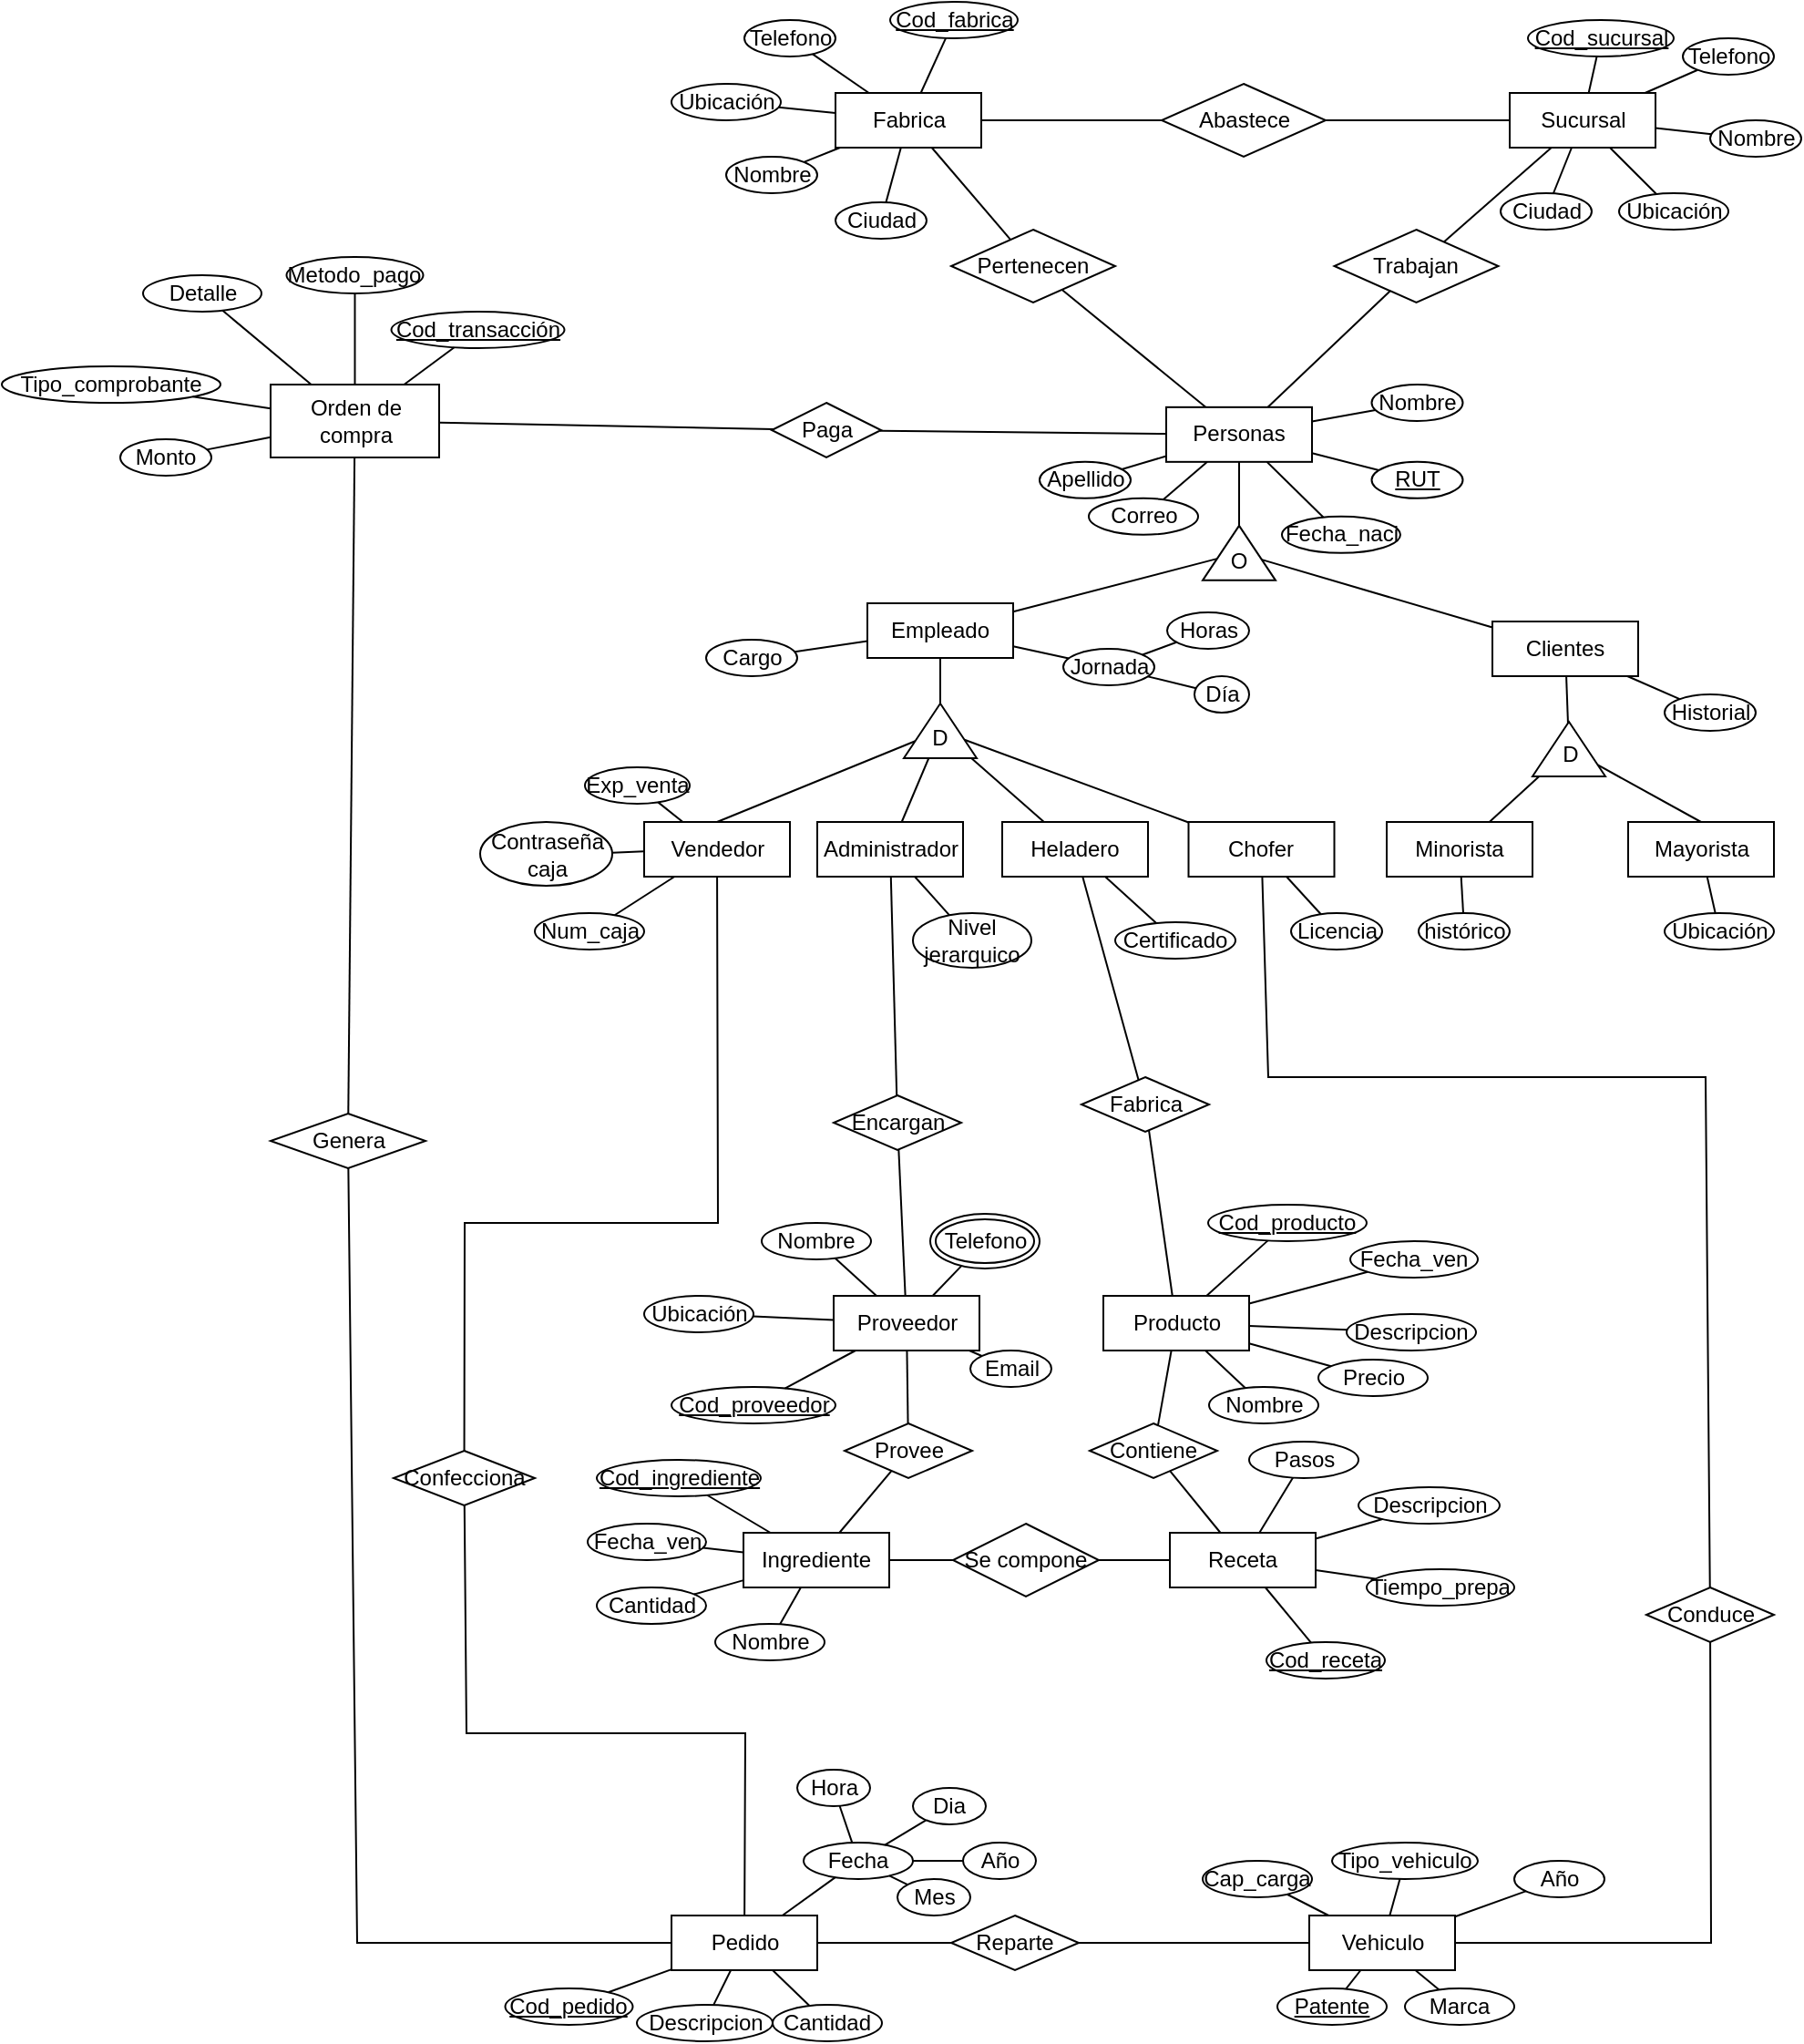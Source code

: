 <mxfile version="21.3.8" type="device">
  <diagram name="Página-1" id="jwAK9uukY3M1FDaXMniS">
    <mxGraphModel dx="2514" dy="889" grid="1" gridSize="10" guides="1" tooltips="1" connect="1" arrows="1" fold="1" page="1" pageScale="1" pageWidth="827" pageHeight="1169" math="0" shadow="0">
      <root>
        <mxCell id="0" />
        <mxCell id="1" parent="0" />
        <mxCell id="evNd5tsoBMQe8YD3A1kR-1" value="&lt;font style=&quot;vertical-align: inherit;&quot;&gt;&lt;font style=&quot;vertical-align: inherit;&quot;&gt;Fabrica&lt;/font&gt;&lt;/font&gt;" style="whiteSpace=wrap;html=1;align=center;" parent="1" vertex="1">
          <mxGeometry x="242.5" y="100" width="80" height="30" as="geometry" />
        </mxCell>
        <mxCell id="evNd5tsoBMQe8YD3A1kR-2" value="&lt;font style=&quot;vertical-align: inherit;&quot;&gt;&lt;font style=&quot;vertical-align: inherit;&quot;&gt;Sucursal&lt;br&gt;&lt;/font&gt;&lt;/font&gt;" style="whiteSpace=wrap;html=1;align=center;" parent="1" vertex="1">
          <mxGeometry x="612.5" y="100" width="80" height="30" as="geometry" />
        </mxCell>
        <mxCell id="evNd5tsoBMQe8YD3A1kR-3" value="&lt;font style=&quot;vertical-align: inherit;&quot;&gt;&lt;font style=&quot;vertical-align: inherit;&quot;&gt;Abastece&lt;/font&gt;&lt;/font&gt;" style="shape=rhombus;perimeter=rhombusPerimeter;whiteSpace=wrap;html=1;align=center;" parent="1" vertex="1">
          <mxGeometry x="421.5" y="95" width="90" height="40" as="geometry" />
        </mxCell>
        <mxCell id="evNd5tsoBMQe8YD3A1kR-5" value="&lt;font style=&quot;vertical-align: inherit;&quot;&gt;&lt;font style=&quot;vertical-align: inherit;&quot;&gt;&lt;font style=&quot;vertical-align: inherit;&quot;&gt;&lt;font style=&quot;vertical-align: inherit;&quot;&gt;&lt;font style=&quot;vertical-align: inherit;&quot;&gt;&lt;font style=&quot;vertical-align: inherit;&quot;&gt;Pertenecen&lt;/font&gt;&lt;/font&gt;&lt;/font&gt;&lt;/font&gt;&lt;/font&gt;&lt;/font&gt;" style="shape=rhombus;perimeter=rhombusPerimeter;whiteSpace=wrap;html=1;align=center;" parent="1" vertex="1">
          <mxGeometry x="306" y="175" width="90" height="40" as="geometry" />
        </mxCell>
        <mxCell id="evNd5tsoBMQe8YD3A1kR-6" value="" style="endArrow=none;html=1;rounded=0;" parent="1" source="evNd5tsoBMQe8YD3A1kR-3" target="evNd5tsoBMQe8YD3A1kR-2" edge="1">
          <mxGeometry relative="1" as="geometry">
            <mxPoint x="382.5" y="300" as="sourcePoint" />
            <mxPoint x="542.5" y="300" as="targetPoint" />
          </mxGeometry>
        </mxCell>
        <mxCell id="evNd5tsoBMQe8YD3A1kR-7" value="" style="endArrow=none;html=1;rounded=0;" parent="1" source="evNd5tsoBMQe8YD3A1kR-1" target="evNd5tsoBMQe8YD3A1kR-3" edge="1">
          <mxGeometry relative="1" as="geometry">
            <mxPoint x="382.5" y="300" as="sourcePoint" />
            <mxPoint x="542.5" y="300" as="targetPoint" />
          </mxGeometry>
        </mxCell>
        <mxCell id="evNd5tsoBMQe8YD3A1kR-8" value="" style="endArrow=none;html=1;rounded=0;" parent="1" source="XzaRd1j-h2BiTwVMXHG0-2" target="evNd5tsoBMQe8YD3A1kR-2" edge="1">
          <mxGeometry relative="1" as="geometry">
            <mxPoint x="550" y="200" as="sourcePoint" />
            <mxPoint x="542.5" y="300" as="targetPoint" />
          </mxGeometry>
        </mxCell>
        <mxCell id="evNd5tsoBMQe8YD3A1kR-9" value="" style="endArrow=none;html=1;rounded=0;" parent="1" source="evNd5tsoBMQe8YD3A1kR-1" target="evNd5tsoBMQe8YD3A1kR-5" edge="1">
          <mxGeometry relative="1" as="geometry">
            <mxPoint x="382.5" y="300" as="sourcePoint" />
            <mxPoint x="542.5" y="300" as="targetPoint" />
          </mxGeometry>
        </mxCell>
        <mxCell id="evNd5tsoBMQe8YD3A1kR-10" value="" style="triangle;whiteSpace=wrap;html=1;rotation=-90;" parent="1" vertex="1">
          <mxGeometry x="449" y="332.42" width="30" height="40" as="geometry" />
        </mxCell>
        <mxCell id="evNd5tsoBMQe8YD3A1kR-11" value="" style="endArrow=none;html=1;rounded=0;" parent="1" source="evNd5tsoBMQe8YD3A1kR-13" target="evNd5tsoBMQe8YD3A1kR-5" edge="1">
          <mxGeometry relative="1" as="geometry">
            <mxPoint x="394.5" y="300" as="sourcePoint" />
            <mxPoint x="554.5" y="300" as="targetPoint" />
          </mxGeometry>
        </mxCell>
        <mxCell id="evNd5tsoBMQe8YD3A1kR-13" value="&lt;font style=&quot;vertical-align: inherit;&quot;&gt;&lt;font style=&quot;vertical-align: inherit;&quot;&gt;&lt;font style=&quot;vertical-align: inherit;&quot;&gt;&lt;font style=&quot;vertical-align: inherit;&quot;&gt;Personas&lt;/font&gt;&lt;/font&gt;&lt;/font&gt;&lt;/font&gt;" style="whiteSpace=wrap;html=1;align=center;" parent="1" vertex="1">
          <mxGeometry x="424" y="272.42" width="80" height="30" as="geometry" />
        </mxCell>
        <mxCell id="evNd5tsoBMQe8YD3A1kR-15" value="" style="endArrow=none;html=1;rounded=0;" parent="1" source="evNd5tsoBMQe8YD3A1kR-13" target="evNd5tsoBMQe8YD3A1kR-10" edge="1">
          <mxGeometry relative="1" as="geometry">
            <mxPoint x="368" y="302.42" as="sourcePoint" />
            <mxPoint x="452.89" y="407.585" as="targetPoint" />
          </mxGeometry>
        </mxCell>
        <mxCell id="evNd5tsoBMQe8YD3A1kR-17" value="" style="endArrow=none;html=1;rounded=0;" parent="1" source="evNd5tsoBMQe8YD3A1kR-10" target="XzaRd1j-h2BiTwVMXHG0-5" edge="1">
          <mxGeometry relative="1" as="geometry">
            <mxPoint x="383.5" y="360" as="sourcePoint" />
            <mxPoint x="468" y="410" as="targetPoint" />
          </mxGeometry>
        </mxCell>
        <mxCell id="evNd5tsoBMQe8YD3A1kR-19" value="" style="endArrow=none;html=1;rounded=0;entryX=0.5;entryY=0;entryDx=0;entryDy=0;" parent="1" source="XzaRd1j-h2BiTwVMXHG0-11" target="evNd5tsoBMQe8YD3A1kR-21" edge="1">
          <mxGeometry relative="1" as="geometry">
            <mxPoint x="200" y="520" as="sourcePoint" />
            <mxPoint x="172.5" y="570" as="targetPoint" />
          </mxGeometry>
        </mxCell>
        <mxCell id="evNd5tsoBMQe8YD3A1kR-20" value="" style="endArrow=none;html=1;rounded=0;entryX=0.5;entryY=0;entryDx=0;entryDy=0;" parent="1" source="XzaRd1j-h2BiTwVMXHG0-13" target="evNd5tsoBMQe8YD3A1kR-22" edge="1">
          <mxGeometry relative="1" as="geometry">
            <mxPoint x="733" y="560" as="sourcePoint" />
            <mxPoint x="732.5" y="570" as="targetPoint" />
          </mxGeometry>
        </mxCell>
        <mxCell id="evNd5tsoBMQe8YD3A1kR-21" value="&lt;font style=&quot;vertical-align: inherit;&quot;&gt;&lt;font style=&quot;vertical-align: inherit;&quot;&gt;&lt;font style=&quot;vertical-align: inherit;&quot;&gt;&lt;font style=&quot;vertical-align: inherit;&quot;&gt;&lt;font style=&quot;vertical-align: inherit;&quot;&gt;&lt;font style=&quot;vertical-align: inherit;&quot;&gt;Vendedor&lt;/font&gt;&lt;/font&gt;&lt;/font&gt;&lt;/font&gt;&lt;/font&gt;&lt;/font&gt;" style="whiteSpace=wrap;html=1;align=center;" parent="1" vertex="1">
          <mxGeometry x="137.5" y="500" width="80" height="30" as="geometry" />
        </mxCell>
        <mxCell id="evNd5tsoBMQe8YD3A1kR-22" value="&lt;font style=&quot;vertical-align: inherit;&quot;&gt;&lt;font style=&quot;vertical-align: inherit;&quot;&gt;&lt;font style=&quot;vertical-align: inherit;&quot;&gt;&lt;font style=&quot;vertical-align: inherit;&quot;&gt;&lt;font style=&quot;vertical-align: inherit;&quot;&gt;&lt;font style=&quot;vertical-align: inherit;&quot;&gt;Mayorista&lt;/font&gt;&lt;/font&gt;&lt;/font&gt;&lt;/font&gt;&lt;/font&gt;&lt;/font&gt;" style="whiteSpace=wrap;html=1;align=center;" parent="1" vertex="1">
          <mxGeometry x="677.5" y="500" width="80" height="30" as="geometry" />
        </mxCell>
        <mxCell id="evNd5tsoBMQe8YD3A1kR-23" value="&lt;font style=&quot;vertical-align: inherit;&quot;&gt;&lt;font style=&quot;vertical-align: inherit;&quot;&gt;&lt;font style=&quot;vertical-align: inherit;&quot;&gt;&lt;font style=&quot;vertical-align: inherit;&quot;&gt;&lt;font style=&quot;vertical-align: inherit;&quot;&gt;&lt;font style=&quot;vertical-align: inherit;&quot;&gt;Administrador&lt;/font&gt;&lt;/font&gt;&lt;/font&gt;&lt;/font&gt;&lt;/font&gt;&lt;/font&gt;" style="whiteSpace=wrap;html=1;align=center;" parent="1" vertex="1">
          <mxGeometry x="232.5" y="500" width="80" height="30" as="geometry" />
        </mxCell>
        <mxCell id="evNd5tsoBMQe8YD3A1kR-24" value="&lt;font style=&quot;vertical-align: inherit;&quot;&gt;&lt;font style=&quot;vertical-align: inherit;&quot;&gt;&lt;font style=&quot;vertical-align: inherit;&quot;&gt;&lt;font style=&quot;vertical-align: inherit;&quot;&gt;&lt;font style=&quot;vertical-align: inherit;&quot;&gt;&lt;font style=&quot;vertical-align: inherit;&quot;&gt;Heladero&lt;/font&gt;&lt;/font&gt;&lt;/font&gt;&lt;/font&gt;&lt;/font&gt;&lt;/font&gt;" style="whiteSpace=wrap;html=1;align=center;" parent="1" vertex="1">
          <mxGeometry x="334" y="500" width="80" height="30" as="geometry" />
        </mxCell>
        <mxCell id="evNd5tsoBMQe8YD3A1kR-25" value="&lt;font style=&quot;vertical-align: inherit;&quot;&gt;&lt;font style=&quot;vertical-align: inherit;&quot;&gt;&lt;font style=&quot;vertical-align: inherit;&quot;&gt;&lt;font style=&quot;vertical-align: inherit;&quot;&gt;&lt;font style=&quot;vertical-align: inherit;&quot;&gt;&lt;font style=&quot;vertical-align: inherit;&quot;&gt;Chofer&lt;/font&gt;&lt;/font&gt;&lt;/font&gt;&lt;/font&gt;&lt;/font&gt;&lt;/font&gt;" style="whiteSpace=wrap;html=1;align=center;" parent="1" vertex="1">
          <mxGeometry x="436.25" y="500" width="80" height="30" as="geometry" />
        </mxCell>
        <mxCell id="evNd5tsoBMQe8YD3A1kR-26" value="&lt;font style=&quot;vertical-align: inherit;&quot;&gt;&lt;font style=&quot;vertical-align: inherit;&quot;&gt;&lt;font style=&quot;vertical-align: inherit;&quot;&gt;&lt;font style=&quot;vertical-align: inherit;&quot;&gt;&lt;font style=&quot;vertical-align: inherit;&quot;&gt;&lt;font style=&quot;vertical-align: inherit;&quot;&gt;&lt;font style=&quot;vertical-align: inherit;&quot;&gt;&lt;font style=&quot;vertical-align: inherit;&quot;&gt;Minorista&lt;/font&gt;&lt;/font&gt;&lt;/font&gt;&lt;/font&gt;&lt;/font&gt;&lt;/font&gt;&lt;/font&gt;&lt;/font&gt;" style="whiteSpace=wrap;html=1;align=center;" parent="1" vertex="1">
          <mxGeometry x="545" y="500" width="80" height="30" as="geometry" />
        </mxCell>
        <mxCell id="evNd5tsoBMQe8YD3A1kR-27" value="" style="endArrow=none;html=1;rounded=0;" parent="1" source="XzaRd1j-h2BiTwVMXHG0-11" target="evNd5tsoBMQe8YD3A1kR-23" edge="1">
          <mxGeometry relative="1" as="geometry">
            <mxPoint x="302.16" y="560" as="sourcePoint" />
            <mxPoint x="302.16" y="570" as="targetPoint" />
          </mxGeometry>
        </mxCell>
        <mxCell id="evNd5tsoBMQe8YD3A1kR-28" value="" style="endArrow=none;html=1;rounded=0;" parent="1" source="evNd5tsoBMQe8YD3A1kR-24" target="XzaRd1j-h2BiTwVMXHG0-11" edge="1">
          <mxGeometry relative="1" as="geometry">
            <mxPoint x="412.16" y="570" as="sourcePoint" />
            <mxPoint x="412.16" y="560" as="targetPoint" />
          </mxGeometry>
        </mxCell>
        <mxCell id="evNd5tsoBMQe8YD3A1kR-29" value="" style="endArrow=none;html=1;rounded=0;" parent="1" source="XzaRd1j-h2BiTwVMXHG0-11" target="evNd5tsoBMQe8YD3A1kR-25" edge="1">
          <mxGeometry relative="1" as="geometry">
            <mxPoint x="522.16" y="560" as="sourcePoint" />
            <mxPoint x="522.16" y="570" as="targetPoint" />
          </mxGeometry>
        </mxCell>
        <mxCell id="evNd5tsoBMQe8YD3A1kR-30" value="" style="endArrow=none;html=1;rounded=0;" parent="1" source="XzaRd1j-h2BiTwVMXHG0-13" target="evNd5tsoBMQe8YD3A1kR-26" edge="1">
          <mxGeometry relative="1" as="geometry">
            <mxPoint x="632.16" y="560" as="sourcePoint" />
            <mxPoint x="632.16" y="570" as="targetPoint" />
          </mxGeometry>
        </mxCell>
        <mxCell id="evNd5tsoBMQe8YD3A1kR-31" value="&lt;font style=&quot;vertical-align: inherit;&quot;&gt;&lt;font style=&quot;vertical-align: inherit;&quot;&gt;&lt;font style=&quot;vertical-align: inherit;&quot;&gt;&lt;font style=&quot;vertical-align: inherit;&quot;&gt;&lt;font style=&quot;vertical-align: inherit;&quot;&gt;&lt;font style=&quot;vertical-align: inherit;&quot;&gt;Encargan&lt;/font&gt;&lt;/font&gt;&lt;/font&gt;&lt;/font&gt;&lt;/font&gt;&lt;/font&gt;" style="shape=rhombus;perimeter=rhombusPerimeter;whiteSpace=wrap;html=1;align=center;" parent="1" vertex="1">
          <mxGeometry x="241.5" y="650" width="70" height="30" as="geometry" />
        </mxCell>
        <mxCell id="evNd5tsoBMQe8YD3A1kR-32" value="" style="endArrow=none;html=1;rounded=0;" parent="1" source="evNd5tsoBMQe8YD3A1kR-23" target="evNd5tsoBMQe8YD3A1kR-31" edge="1">
          <mxGeometry relative="1" as="geometry">
            <mxPoint x="382.5" y="540" as="sourcePoint" />
            <mxPoint x="542.5" y="540" as="targetPoint" />
          </mxGeometry>
        </mxCell>
        <mxCell id="evNd5tsoBMQe8YD3A1kR-34" value="&lt;font style=&quot;vertical-align: inherit;&quot;&gt;&lt;font style=&quot;vertical-align: inherit;&quot;&gt;&lt;font style=&quot;vertical-align: inherit;&quot;&gt;&lt;font style=&quot;vertical-align: inherit;&quot;&gt;&lt;font style=&quot;vertical-align: inherit;&quot;&gt;&lt;font style=&quot;vertical-align: inherit;&quot;&gt;&lt;font style=&quot;vertical-align: inherit;&quot;&gt;&lt;font style=&quot;vertical-align: inherit;&quot;&gt;Confecciona&lt;/font&gt;&lt;/font&gt;&lt;/font&gt;&lt;/font&gt;&lt;/font&gt;&lt;/font&gt;&lt;/font&gt;&lt;/font&gt;" style="shape=rhombus;perimeter=rhombusPerimeter;whiteSpace=wrap;html=1;align=center;" parent="1" vertex="1">
          <mxGeometry y="845" width="77.5" height="30" as="geometry" />
        </mxCell>
        <mxCell id="evNd5tsoBMQe8YD3A1kR-36" value="" style="endArrow=none;html=1;rounded=0;" parent="1" source="evNd5tsoBMQe8YD3A1kR-34" target="evNd5tsoBMQe8YD3A1kR-21" edge="1">
          <mxGeometry relative="1" as="geometry">
            <mxPoint x="382.5" y="540" as="sourcePoint" />
            <mxPoint x="542.5" y="540" as="targetPoint" />
            <Array as="points">
              <mxPoint x="39" y="720" />
              <mxPoint x="178" y="720" />
            </Array>
          </mxGeometry>
        </mxCell>
        <mxCell id="evNd5tsoBMQe8YD3A1kR-37" value="&lt;font style=&quot;vertical-align: inherit;&quot;&gt;&lt;font style=&quot;vertical-align: inherit;&quot;&gt;&lt;font style=&quot;vertical-align: inherit;&quot;&gt;&lt;font style=&quot;vertical-align: inherit;&quot;&gt;&lt;font style=&quot;vertical-align: inherit;&quot;&gt;&lt;font style=&quot;vertical-align: inherit;&quot;&gt;&lt;font style=&quot;vertical-align: inherit;&quot;&gt;&lt;font style=&quot;vertical-align: inherit;&quot;&gt;Fabrica&lt;/font&gt;&lt;/font&gt;&lt;/font&gt;&lt;/font&gt;&lt;/font&gt;&lt;/font&gt;&lt;/font&gt;&lt;/font&gt;" style="shape=rhombus;perimeter=rhombusPerimeter;whiteSpace=wrap;html=1;align=center;" parent="1" vertex="1">
          <mxGeometry x="377.5" y="640" width="70" height="30" as="geometry" />
        </mxCell>
        <mxCell id="evNd5tsoBMQe8YD3A1kR-38" value="&lt;font style=&quot;vertical-align: inherit;&quot;&gt;&lt;font style=&quot;vertical-align: inherit;&quot;&gt;&lt;font style=&quot;vertical-align: inherit;&quot;&gt;&lt;font style=&quot;vertical-align: inherit;&quot;&gt;&lt;font style=&quot;vertical-align: inherit;&quot;&gt;&lt;font style=&quot;vertical-align: inherit;&quot;&gt;&lt;font style=&quot;vertical-align: inherit;&quot;&gt;&lt;font style=&quot;vertical-align: inherit;&quot;&gt;Conduce&lt;/font&gt;&lt;/font&gt;&lt;/font&gt;&lt;/font&gt;&lt;/font&gt;&lt;/font&gt;&lt;/font&gt;&lt;/font&gt;" style="shape=rhombus;perimeter=rhombusPerimeter;whiteSpace=wrap;html=1;align=center;" parent="1" vertex="1">
          <mxGeometry x="687.5" y="920" width="70" height="30" as="geometry" />
        </mxCell>
        <mxCell id="evNd5tsoBMQe8YD3A1kR-39" value="&lt;font style=&quot;vertical-align: inherit;&quot;&gt;&lt;font style=&quot;vertical-align: inherit;&quot;&gt;&lt;font style=&quot;vertical-align: inherit;&quot;&gt;&lt;font style=&quot;vertical-align: inherit;&quot;&gt;&lt;font style=&quot;vertical-align: inherit;&quot;&gt;&lt;font style=&quot;vertical-align: inherit;&quot;&gt;&lt;font style=&quot;vertical-align: inherit;&quot;&gt;&lt;font style=&quot;vertical-align: inherit;&quot;&gt;Producto&lt;/font&gt;&lt;/font&gt;&lt;/font&gt;&lt;/font&gt;&lt;/font&gt;&lt;/font&gt;&lt;/font&gt;&lt;/font&gt;" style="whiteSpace=wrap;html=1;align=center;" parent="1" vertex="1">
          <mxGeometry x="389.5" y="760" width="80" height="30" as="geometry" />
        </mxCell>
        <mxCell id="evNd5tsoBMQe8YD3A1kR-40" value="&lt;font style=&quot;vertical-align: inherit;&quot;&gt;&lt;font style=&quot;vertical-align: inherit;&quot;&gt;&lt;font style=&quot;vertical-align: inherit;&quot;&gt;&lt;font style=&quot;vertical-align: inherit;&quot;&gt;&lt;font style=&quot;vertical-align: inherit;&quot;&gt;&lt;font style=&quot;vertical-align: inherit;&quot;&gt;&lt;font style=&quot;vertical-align: inherit;&quot;&gt;&lt;font style=&quot;vertical-align: inherit;&quot;&gt;Proveedor&lt;/font&gt;&lt;/font&gt;&lt;/font&gt;&lt;/font&gt;&lt;/font&gt;&lt;/font&gt;&lt;/font&gt;&lt;/font&gt;" style="whiteSpace=wrap;html=1;align=center;" parent="1" vertex="1">
          <mxGeometry x="241.5" y="760" width="80" height="30" as="geometry" />
        </mxCell>
        <mxCell id="evNd5tsoBMQe8YD3A1kR-41" value="&lt;font style=&quot;vertical-align: inherit;&quot;&gt;&lt;font style=&quot;vertical-align: inherit;&quot;&gt;&lt;font style=&quot;vertical-align: inherit;&quot;&gt;&lt;font style=&quot;vertical-align: inherit;&quot;&gt;&lt;font style=&quot;vertical-align: inherit;&quot;&gt;&lt;font style=&quot;vertical-align: inherit;&quot;&gt;&lt;font style=&quot;vertical-align: inherit;&quot;&gt;&lt;font style=&quot;vertical-align: inherit;&quot;&gt;Pedido&lt;/font&gt;&lt;/font&gt;&lt;/font&gt;&lt;/font&gt;&lt;/font&gt;&lt;/font&gt;&lt;/font&gt;&lt;/font&gt;" style="whiteSpace=wrap;html=1;align=center;" parent="1" vertex="1">
          <mxGeometry x="152.5" y="1100" width="80" height="30" as="geometry" />
        </mxCell>
        <mxCell id="evNd5tsoBMQe8YD3A1kR-42" value="&lt;font style=&quot;vertical-align: inherit;&quot;&gt;&lt;font style=&quot;vertical-align: inherit;&quot;&gt;&lt;font style=&quot;vertical-align: inherit;&quot;&gt;&lt;font style=&quot;vertical-align: inherit;&quot;&gt;&lt;font style=&quot;vertical-align: inherit;&quot;&gt;&lt;font style=&quot;vertical-align: inherit;&quot;&gt;&lt;font style=&quot;vertical-align: inherit;&quot;&gt;&lt;font style=&quot;vertical-align: inherit;&quot;&gt;&lt;font style=&quot;vertical-align: inherit;&quot;&gt;&lt;font style=&quot;vertical-align: inherit;&quot;&gt;Receta&lt;/font&gt;&lt;/font&gt;&lt;/font&gt;&lt;/font&gt;&lt;/font&gt;&lt;/font&gt;&lt;/font&gt;&lt;/font&gt;&lt;/font&gt;&lt;/font&gt;" style="whiteSpace=wrap;html=1;align=center;" parent="1" vertex="1">
          <mxGeometry x="426" y="890" width="80" height="30" as="geometry" />
        </mxCell>
        <mxCell id="evNd5tsoBMQe8YD3A1kR-43" value="&lt;font style=&quot;vertical-align: inherit;&quot;&gt;&lt;font style=&quot;vertical-align: inherit;&quot;&gt;&lt;font style=&quot;vertical-align: inherit;&quot;&gt;&lt;font style=&quot;vertical-align: inherit;&quot;&gt;&lt;font style=&quot;vertical-align: inherit;&quot;&gt;&lt;font style=&quot;vertical-align: inherit;&quot;&gt;&lt;font style=&quot;vertical-align: inherit;&quot;&gt;&lt;font style=&quot;vertical-align: inherit;&quot;&gt;&lt;font style=&quot;vertical-align: inherit;&quot;&gt;&lt;font style=&quot;vertical-align: inherit;&quot;&gt;Contiene&lt;/font&gt;&lt;/font&gt;&lt;/font&gt;&lt;/font&gt;&lt;/font&gt;&lt;/font&gt;&lt;/font&gt;&lt;/font&gt;&lt;/font&gt;&lt;/font&gt;" style="shape=rhombus;perimeter=rhombusPerimeter;whiteSpace=wrap;html=1;align=center;" parent="1" vertex="1">
          <mxGeometry x="382" y="830" width="70" height="30" as="geometry" />
        </mxCell>
        <mxCell id="evNd5tsoBMQe8YD3A1kR-44" value="" style="endArrow=none;html=1;rounded=0;" parent="1" source="evNd5tsoBMQe8YD3A1kR-37" target="evNd5tsoBMQe8YD3A1kR-24" edge="1">
          <mxGeometry relative="1" as="geometry">
            <mxPoint x="382.5" y="680" as="sourcePoint" />
            <mxPoint x="542.5" y="680" as="targetPoint" />
          </mxGeometry>
        </mxCell>
        <mxCell id="evNd5tsoBMQe8YD3A1kR-45" value="" style="endArrow=none;html=1;rounded=0;" parent="1" source="evNd5tsoBMQe8YD3A1kR-37" target="evNd5tsoBMQe8YD3A1kR-39" edge="1">
          <mxGeometry relative="1" as="geometry">
            <mxPoint x="382.5" y="680" as="sourcePoint" />
            <mxPoint x="542.5" y="680" as="targetPoint" />
          </mxGeometry>
        </mxCell>
        <mxCell id="evNd5tsoBMQe8YD3A1kR-46" value="" style="endArrow=none;html=1;rounded=0;" parent="1" source="evNd5tsoBMQe8YD3A1kR-25" target="evNd5tsoBMQe8YD3A1kR-38" edge="1">
          <mxGeometry relative="1" as="geometry">
            <mxPoint x="382.5" y="680" as="sourcePoint" />
            <mxPoint x="542.5" y="680" as="targetPoint" />
            <Array as="points">
              <mxPoint x="480" y="640" />
              <mxPoint x="720" y="640" />
            </Array>
          </mxGeometry>
        </mxCell>
        <mxCell id="evNd5tsoBMQe8YD3A1kR-47" value="" style="endArrow=none;html=1;rounded=0;" parent="1" source="evNd5tsoBMQe8YD3A1kR-31" target="evNd5tsoBMQe8YD3A1kR-40" edge="1">
          <mxGeometry relative="1" as="geometry">
            <mxPoint x="382.5" y="680" as="sourcePoint" />
            <mxPoint x="542.5" y="680" as="targetPoint" />
          </mxGeometry>
        </mxCell>
        <mxCell id="evNd5tsoBMQe8YD3A1kR-48" value="" style="endArrow=none;html=1;rounded=0;" parent="1" source="evNd5tsoBMQe8YD3A1kR-34" target="evNd5tsoBMQe8YD3A1kR-41" edge="1">
          <mxGeometry relative="1" as="geometry">
            <mxPoint x="382.5" y="680" as="sourcePoint" />
            <mxPoint x="542.5" y="680" as="targetPoint" />
            <Array as="points">
              <mxPoint x="40" y="1000" />
              <mxPoint x="193" y="1000" />
            </Array>
          </mxGeometry>
        </mxCell>
        <mxCell id="evNd5tsoBMQe8YD3A1kR-49" value="" style="endArrow=none;html=1;rounded=0;" parent="1" source="evNd5tsoBMQe8YD3A1kR-39" target="evNd5tsoBMQe8YD3A1kR-43" edge="1">
          <mxGeometry relative="1" as="geometry">
            <mxPoint x="386.5" y="600" as="sourcePoint" />
            <mxPoint x="546.5" y="600" as="targetPoint" />
          </mxGeometry>
        </mxCell>
        <mxCell id="evNd5tsoBMQe8YD3A1kR-50" value="" style="endArrow=none;html=1;rounded=0;" parent="1" source="evNd5tsoBMQe8YD3A1kR-42" target="evNd5tsoBMQe8YD3A1kR-43" edge="1">
          <mxGeometry relative="1" as="geometry">
            <mxPoint x="387" y="740" as="sourcePoint" />
            <mxPoint x="547" y="740" as="targetPoint" />
          </mxGeometry>
        </mxCell>
        <mxCell id="evNd5tsoBMQe8YD3A1kR-51" value="&lt;font style=&quot;vertical-align: inherit;&quot;&gt;&lt;font style=&quot;vertical-align: inherit;&quot;&gt;&lt;font style=&quot;vertical-align: inherit;&quot;&gt;&lt;font style=&quot;vertical-align: inherit;&quot;&gt;&lt;font style=&quot;vertical-align: inherit;&quot;&gt;&lt;font style=&quot;vertical-align: inherit;&quot;&gt;&lt;font style=&quot;vertical-align: inherit;&quot;&gt;&lt;font style=&quot;vertical-align: inherit;&quot;&gt;&lt;font style=&quot;vertical-align: inherit;&quot;&gt;&lt;font style=&quot;vertical-align: inherit;&quot;&gt;&lt;font style=&quot;vertical-align: inherit;&quot;&gt;&lt;font style=&quot;vertical-align: inherit;&quot;&gt;Provee&lt;/font&gt;&lt;/font&gt;&lt;/font&gt;&lt;/font&gt;&lt;/font&gt;&lt;/font&gt;&lt;/font&gt;&lt;/font&gt;&lt;/font&gt;&lt;/font&gt;&lt;/font&gt;&lt;/font&gt;" style="shape=rhombus;perimeter=rhombusPerimeter;whiteSpace=wrap;html=1;align=center;" parent="1" vertex="1">
          <mxGeometry x="247.5" y="830" width="70" height="30" as="geometry" />
        </mxCell>
        <mxCell id="evNd5tsoBMQe8YD3A1kR-53" value="&lt;font style=&quot;vertical-align: inherit;&quot;&gt;&lt;font style=&quot;vertical-align: inherit;&quot;&gt;&lt;font style=&quot;vertical-align: inherit;&quot;&gt;&lt;font style=&quot;vertical-align: inherit;&quot;&gt;&lt;font style=&quot;vertical-align: inherit;&quot;&gt;&lt;font style=&quot;vertical-align: inherit;&quot;&gt;&lt;font style=&quot;vertical-align: inherit;&quot;&gt;&lt;font style=&quot;vertical-align: inherit;&quot;&gt;&lt;font style=&quot;vertical-align: inherit;&quot;&gt;&lt;font style=&quot;vertical-align: inherit;&quot;&gt;Ingrediente&lt;/font&gt;&lt;/font&gt;&lt;/font&gt;&lt;/font&gt;&lt;/font&gt;&lt;/font&gt;&lt;/font&gt;&lt;/font&gt;&lt;/font&gt;&lt;/font&gt;" style="whiteSpace=wrap;html=1;align=center;" parent="1" vertex="1">
          <mxGeometry x="192" y="890" width="80" height="30" as="geometry" />
        </mxCell>
        <mxCell id="evNd5tsoBMQe8YD3A1kR-54" value="" style="endArrow=none;html=1;rounded=0;" parent="1" source="evNd5tsoBMQe8YD3A1kR-40" target="evNd5tsoBMQe8YD3A1kR-51" edge="1">
          <mxGeometry relative="1" as="geometry">
            <mxPoint x="386.5" y="670" as="sourcePoint" />
            <mxPoint x="546.5" y="670" as="targetPoint" />
          </mxGeometry>
        </mxCell>
        <mxCell id="evNd5tsoBMQe8YD3A1kR-55" value="" style="endArrow=none;html=1;rounded=0;" parent="1" source="evNd5tsoBMQe8YD3A1kR-51" target="evNd5tsoBMQe8YD3A1kR-53" edge="1">
          <mxGeometry relative="1" as="geometry">
            <mxPoint x="387" y="810" as="sourcePoint" />
            <mxPoint x="547" y="810" as="targetPoint" />
          </mxGeometry>
        </mxCell>
        <mxCell id="evNd5tsoBMQe8YD3A1kR-56" value="" style="endArrow=none;html=1;rounded=0;" parent="1" source="evNd5tsoBMQe8YD3A1kR-53" target="evNd5tsoBMQe8YD3A1kR-57" edge="1">
          <mxGeometry relative="1" as="geometry">
            <mxPoint x="387" y="810" as="sourcePoint" />
            <mxPoint x="307" y="905" as="targetPoint" />
          </mxGeometry>
        </mxCell>
        <mxCell id="evNd5tsoBMQe8YD3A1kR-57" value="&lt;font style=&quot;vertical-align: inherit;&quot;&gt;&lt;font style=&quot;vertical-align: inherit;&quot;&gt;&lt;font style=&quot;vertical-align: inherit;&quot;&gt;&lt;font style=&quot;vertical-align: inherit;&quot;&gt;&lt;font style=&quot;vertical-align: inherit;&quot;&gt;&lt;font style=&quot;vertical-align: inherit;&quot;&gt;&lt;font style=&quot;vertical-align: inherit;&quot;&gt;&lt;font style=&quot;vertical-align: inherit;&quot;&gt;&lt;font style=&quot;vertical-align: inherit;&quot;&gt;&lt;font style=&quot;vertical-align: inherit;&quot;&gt;&lt;font style=&quot;vertical-align: inherit;&quot;&gt;&lt;font style=&quot;vertical-align: inherit;&quot;&gt;&lt;font style=&quot;vertical-align: inherit;&quot;&gt;&lt;font style=&quot;vertical-align: inherit;&quot;&gt;Se compone&lt;/font&gt;&lt;/font&gt;&lt;/font&gt;&lt;/font&gt;&lt;/font&gt;&lt;/font&gt;&lt;/font&gt;&lt;/font&gt;&lt;/font&gt;&lt;/font&gt;&lt;/font&gt;&lt;/font&gt;&lt;/font&gt;&lt;/font&gt;" style="shape=rhombus;perimeter=rhombusPerimeter;whiteSpace=wrap;html=1;align=center;" parent="1" vertex="1">
          <mxGeometry x="307" y="885" width="80" height="40" as="geometry" />
        </mxCell>
        <mxCell id="evNd5tsoBMQe8YD3A1kR-58" value="" style="endArrow=none;html=1;rounded=0;" parent="1" source="evNd5tsoBMQe8YD3A1kR-57" target="evNd5tsoBMQe8YD3A1kR-42" edge="1">
          <mxGeometry relative="1" as="geometry">
            <mxPoint x="387" y="810" as="sourcePoint" />
            <mxPoint x="547" y="810" as="targetPoint" />
          </mxGeometry>
        </mxCell>
        <mxCell id="evNd5tsoBMQe8YD3A1kR-60" value="&lt;font style=&quot;vertical-align: inherit;&quot;&gt;&lt;font style=&quot;vertical-align: inherit;&quot;&gt;&lt;font style=&quot;vertical-align: inherit;&quot;&gt;&lt;font style=&quot;vertical-align: inherit;&quot;&gt;&lt;font style=&quot;vertical-align: inherit;&quot;&gt;&lt;font style=&quot;vertical-align: inherit;&quot;&gt;&lt;font style=&quot;vertical-align: inherit;&quot;&gt;&lt;font style=&quot;vertical-align: inherit;&quot;&gt;&lt;font style=&quot;vertical-align: inherit;&quot;&gt;&lt;font style=&quot;vertical-align: inherit;&quot;&gt;&lt;font style=&quot;vertical-align: inherit;&quot;&gt;&lt;font style=&quot;vertical-align: inherit;&quot;&gt;&lt;font style=&quot;vertical-align: inherit;&quot;&gt;&lt;font style=&quot;vertical-align: inherit;&quot;&gt;&lt;font style=&quot;vertical-align: inherit;&quot;&gt;&lt;font style=&quot;vertical-align: inherit;&quot;&gt;Genera&lt;/font&gt;&lt;/font&gt;&lt;/font&gt;&lt;/font&gt;&lt;/font&gt;&lt;/font&gt;&lt;/font&gt;&lt;/font&gt;&lt;/font&gt;&lt;/font&gt;&lt;/font&gt;&lt;/font&gt;&lt;/font&gt;&lt;/font&gt;&lt;/font&gt;&lt;/font&gt;" style="shape=rhombus;perimeter=rhombusPerimeter;whiteSpace=wrap;html=1;align=center;" parent="1" vertex="1">
          <mxGeometry x="-67.5" y="660" width="85" height="30" as="geometry" />
        </mxCell>
        <mxCell id="evNd5tsoBMQe8YD3A1kR-61" value="" style="endArrow=none;html=1;rounded=0;" parent="1" source="evNd5tsoBMQe8YD3A1kR-41" target="evNd5tsoBMQe8YD3A1kR-60" edge="1">
          <mxGeometry relative="1" as="geometry">
            <mxPoint x="132.5" y="773.049" as="sourcePoint" />
            <mxPoint x="-20" y="730" as="targetPoint" />
            <Array as="points">
              <mxPoint x="-20" y="1115" />
            </Array>
          </mxGeometry>
        </mxCell>
        <mxCell id="evNd5tsoBMQe8YD3A1kR-65" value="&lt;font style=&quot;vertical-align: inherit;&quot;&gt;&lt;font style=&quot;vertical-align: inherit;&quot;&gt;&lt;font style=&quot;vertical-align: inherit;&quot;&gt;&lt;font style=&quot;vertical-align: inherit;&quot;&gt;&lt;font style=&quot;vertical-align: inherit;&quot;&gt;&lt;font style=&quot;vertical-align: inherit;&quot;&gt;&lt;font style=&quot;vertical-align: inherit;&quot;&gt;&lt;font style=&quot;vertical-align: inherit;&quot;&gt;&lt;font style=&quot;vertical-align: inherit;&quot;&gt;&lt;font style=&quot;vertical-align: inherit;&quot;&gt;Vehiculo&lt;/font&gt;&lt;/font&gt;&lt;/font&gt;&lt;/font&gt;&lt;/font&gt;&lt;/font&gt;&lt;/font&gt;&lt;/font&gt;&lt;/font&gt;&lt;/font&gt;" style="whiteSpace=wrap;html=1;align=center;" parent="1" vertex="1">
          <mxGeometry x="502.5" y="1100" width="80" height="30" as="geometry" />
        </mxCell>
        <mxCell id="evNd5tsoBMQe8YD3A1kR-66" value="" style="endArrow=none;html=1;rounded=0;" parent="1" source="evNd5tsoBMQe8YD3A1kR-65" target="evNd5tsoBMQe8YD3A1kR-38" edge="1">
          <mxGeometry relative="1" as="geometry">
            <mxPoint x="192.5" y="590" as="sourcePoint" />
            <mxPoint x="352.5" y="590" as="targetPoint" />
            <Array as="points">
              <mxPoint x="723" y="1115" />
            </Array>
          </mxGeometry>
        </mxCell>
        <mxCell id="evNd5tsoBMQe8YD3A1kR-67" value="" style="endArrow=none;html=1;rounded=0;" parent="1" source="evNd5tsoBMQe8YD3A1kR-41" target="evNd5tsoBMQe8YD3A1kR-69" edge="1">
          <mxGeometry relative="1" as="geometry">
            <mxPoint x="172.5" y="780" as="sourcePoint" />
            <mxPoint x="242.5" y="780" as="targetPoint" />
          </mxGeometry>
        </mxCell>
        <mxCell id="evNd5tsoBMQe8YD3A1kR-69" value="&lt;font style=&quot;vertical-align: inherit;&quot;&gt;&lt;font style=&quot;vertical-align: inherit;&quot;&gt;&lt;font style=&quot;vertical-align: inherit;&quot;&gt;&lt;font style=&quot;vertical-align: inherit;&quot;&gt;&lt;font style=&quot;vertical-align: inherit;&quot;&gt;&lt;font style=&quot;vertical-align: inherit;&quot;&gt;&lt;font style=&quot;vertical-align: inherit;&quot;&gt;&lt;font style=&quot;vertical-align: inherit;&quot;&gt;&lt;font style=&quot;vertical-align: inherit;&quot;&gt;&lt;font style=&quot;vertical-align: inherit;&quot;&gt;&lt;font style=&quot;vertical-align: inherit;&quot;&gt;&lt;font style=&quot;vertical-align: inherit;&quot;&gt;&lt;font style=&quot;vertical-align: inherit;&quot;&gt;&lt;font style=&quot;vertical-align: inherit;&quot;&gt;Reparte&lt;/font&gt;&lt;/font&gt;&lt;/font&gt;&lt;/font&gt;&lt;/font&gt;&lt;/font&gt;&lt;/font&gt;&lt;/font&gt;&lt;/font&gt;&lt;/font&gt;&lt;/font&gt;&lt;/font&gt;&lt;/font&gt;&lt;/font&gt;" style="shape=rhombus;perimeter=rhombusPerimeter;whiteSpace=wrap;html=1;align=center;" parent="1" vertex="1">
          <mxGeometry x="306" y="1100" width="70" height="30" as="geometry" />
        </mxCell>
        <mxCell id="evNd5tsoBMQe8YD3A1kR-70" value="" style="endArrow=none;html=1;rounded=0;" parent="1" source="evNd5tsoBMQe8YD3A1kR-69" target="evNd5tsoBMQe8YD3A1kR-65" edge="1">
          <mxGeometry relative="1" as="geometry">
            <mxPoint x="312.5" y="725" as="sourcePoint" />
            <mxPoint x="472.5" y="725" as="targetPoint" />
          </mxGeometry>
        </mxCell>
        <mxCell id="JgR8hPMslYkNpSHdRMmN-1" value="&lt;font style=&quot;vertical-align: inherit;&quot;&gt;&lt;font style=&quot;vertical-align: inherit;&quot;&gt;Telefono&lt;/font&gt;&lt;/font&gt;" style="ellipse;whiteSpace=wrap;html=1;align=center;" parent="1" vertex="1">
          <mxGeometry x="192.5" y="60" width="50" height="20" as="geometry" />
        </mxCell>
        <mxCell id="JgR8hPMslYkNpSHdRMmN-2" value="&lt;font style=&quot;vertical-align: inherit;&quot;&gt;&lt;font style=&quot;vertical-align: inherit;&quot;&gt;&lt;font style=&quot;vertical-align: inherit;&quot;&gt;&lt;font style=&quot;vertical-align: inherit;&quot;&gt;Nombre&lt;/font&gt;&lt;/font&gt;&lt;/font&gt;&lt;/font&gt;" style="ellipse;whiteSpace=wrap;html=1;align=center;" parent="1" vertex="1">
          <mxGeometry x="182.5" y="135" width="50" height="20" as="geometry" />
        </mxCell>
        <mxCell id="JgR8hPMslYkNpSHdRMmN-3" value="&lt;font style=&quot;vertical-align: inherit;&quot;&gt;&lt;font style=&quot;vertical-align: inherit;&quot;&gt;&lt;font style=&quot;vertical-align: inherit;&quot;&gt;&lt;font style=&quot;vertical-align: inherit;&quot;&gt;Ciudad&lt;/font&gt;&lt;/font&gt;&lt;/font&gt;&lt;/font&gt;" style="ellipse;whiteSpace=wrap;html=1;align=center;" parent="1" vertex="1">
          <mxGeometry x="242.5" y="160" width="50" height="20" as="geometry" />
        </mxCell>
        <mxCell id="JgR8hPMslYkNpSHdRMmN-4" value="&lt;font style=&quot;vertical-align: inherit;&quot;&gt;&lt;font style=&quot;vertical-align: inherit;&quot;&gt;&lt;font style=&quot;vertical-align: inherit;&quot;&gt;&lt;font style=&quot;vertical-align: inherit;&quot;&gt;Ubicación&lt;/font&gt;&lt;/font&gt;&lt;/font&gt;&lt;/font&gt;" style="ellipse;whiteSpace=wrap;html=1;align=center;" parent="1" vertex="1">
          <mxGeometry x="152.5" y="95" width="60" height="20" as="geometry" />
        </mxCell>
        <mxCell id="JgR8hPMslYkNpSHdRMmN-5" value="&lt;font style=&quot;vertical-align: inherit;&quot;&gt;&lt;font style=&quot;vertical-align: inherit;&quot;&gt;&lt;font style=&quot;vertical-align: inherit;&quot;&gt;&lt;font style=&quot;vertical-align: inherit;&quot;&gt;&lt;font style=&quot;vertical-align: inherit;&quot;&gt;&lt;font style=&quot;vertical-align: inherit;&quot;&gt;&lt;u&gt;Cod_fabrica&lt;/u&gt;&lt;/font&gt;&lt;/font&gt;&lt;/font&gt;&lt;/font&gt;&lt;/font&gt;&lt;/font&gt;" style="ellipse;whiteSpace=wrap;html=1;align=center;" parent="1" vertex="1">
          <mxGeometry x="272.5" y="50" width="70" height="20" as="geometry" />
        </mxCell>
        <mxCell id="JgR8hPMslYkNpSHdRMmN-6" value="" style="endArrow=none;html=1;rounded=0;" parent="1" source="JgR8hPMslYkNpSHdRMmN-5" target="evNd5tsoBMQe8YD3A1kR-1" edge="1">
          <mxGeometry relative="1" as="geometry">
            <mxPoint x="362.5" y="250" as="sourcePoint" />
            <mxPoint x="522.5" y="250" as="targetPoint" />
          </mxGeometry>
        </mxCell>
        <mxCell id="JgR8hPMslYkNpSHdRMmN-7" value="" style="endArrow=none;html=1;rounded=0;" parent="1" source="JgR8hPMslYkNpSHdRMmN-1" target="evNd5tsoBMQe8YD3A1kR-1" edge="1">
          <mxGeometry relative="1" as="geometry">
            <mxPoint x="362.5" y="250" as="sourcePoint" />
            <mxPoint x="522.5" y="250" as="targetPoint" />
          </mxGeometry>
        </mxCell>
        <mxCell id="JgR8hPMslYkNpSHdRMmN-8" value="" style="endArrow=none;html=1;rounded=0;" parent="1" source="JgR8hPMslYkNpSHdRMmN-4" target="evNd5tsoBMQe8YD3A1kR-1" edge="1">
          <mxGeometry relative="1" as="geometry">
            <mxPoint x="362.5" y="250" as="sourcePoint" />
            <mxPoint x="522.5" y="250" as="targetPoint" />
          </mxGeometry>
        </mxCell>
        <mxCell id="JgR8hPMslYkNpSHdRMmN-9" value="" style="endArrow=none;html=1;rounded=0;" parent="1" source="JgR8hPMslYkNpSHdRMmN-2" target="evNd5tsoBMQe8YD3A1kR-1" edge="1">
          <mxGeometry relative="1" as="geometry">
            <mxPoint x="362.5" y="250" as="sourcePoint" />
            <mxPoint x="522.5" y="250" as="targetPoint" />
          </mxGeometry>
        </mxCell>
        <mxCell id="JgR8hPMslYkNpSHdRMmN-10" value="" style="endArrow=none;html=1;rounded=0;" parent="1" source="evNd5tsoBMQe8YD3A1kR-1" target="JgR8hPMslYkNpSHdRMmN-3" edge="1">
          <mxGeometry relative="1" as="geometry">
            <mxPoint x="362.5" y="250" as="sourcePoint" />
            <mxPoint x="522.5" y="250" as="targetPoint" />
          </mxGeometry>
        </mxCell>
        <mxCell id="JgR8hPMslYkNpSHdRMmN-11" value="&lt;font style=&quot;vertical-align: inherit;&quot;&gt;&lt;font style=&quot;vertical-align: inherit;&quot;&gt;&lt;font style=&quot;vertical-align: inherit;&quot;&gt;&lt;font style=&quot;vertical-align: inherit;&quot;&gt;&lt;font style=&quot;vertical-align: inherit;&quot;&gt;&lt;font style=&quot;vertical-align: inherit;&quot;&gt;Ciudad&lt;/font&gt;&lt;/font&gt;&lt;/font&gt;&lt;/font&gt;&lt;/font&gt;&lt;/font&gt;" style="ellipse;whiteSpace=wrap;html=1;align=center;" parent="1" vertex="1">
          <mxGeometry x="607.5" y="155" width="50" height="20" as="geometry" />
        </mxCell>
        <mxCell id="JgR8hPMslYkNpSHdRMmN-12" value="&lt;font style=&quot;vertical-align: inherit;&quot;&gt;&lt;font style=&quot;vertical-align: inherit;&quot;&gt;&lt;font style=&quot;vertical-align: inherit;&quot;&gt;&lt;font style=&quot;vertical-align: inherit;&quot;&gt;&lt;font style=&quot;vertical-align: inherit;&quot;&gt;&lt;font style=&quot;vertical-align: inherit;&quot;&gt;&lt;font style=&quot;vertical-align: inherit;&quot;&gt;&lt;font style=&quot;vertical-align: inherit;&quot;&gt;Ubicación&lt;/font&gt;&lt;/font&gt;&lt;/font&gt;&lt;/font&gt;&lt;/font&gt;&lt;/font&gt;&lt;/font&gt;&lt;/font&gt;" style="ellipse;whiteSpace=wrap;html=1;align=center;" parent="1" vertex="1">
          <mxGeometry x="672.5" y="155" width="60" height="20" as="geometry" />
        </mxCell>
        <mxCell id="JgR8hPMslYkNpSHdRMmN-13" value="&lt;font style=&quot;vertical-align: inherit;&quot;&gt;&lt;font style=&quot;vertical-align: inherit;&quot;&gt;&lt;font style=&quot;vertical-align: inherit;&quot;&gt;&lt;font style=&quot;vertical-align: inherit;&quot;&gt;&lt;font style=&quot;vertical-align: inherit;&quot;&gt;&lt;font style=&quot;vertical-align: inherit;&quot;&gt;&lt;font style=&quot;vertical-align: inherit;&quot;&gt;&lt;font style=&quot;vertical-align: inherit;&quot;&gt;Nombre&lt;/font&gt;&lt;/font&gt;&lt;/font&gt;&lt;/font&gt;&lt;/font&gt;&lt;/font&gt;&lt;/font&gt;&lt;/font&gt;" style="ellipse;whiteSpace=wrap;html=1;align=center;" parent="1" vertex="1">
          <mxGeometry x="722.5" y="115" width="50" height="20" as="geometry" />
        </mxCell>
        <mxCell id="JgR8hPMslYkNpSHdRMmN-14" value="&lt;font style=&quot;vertical-align: inherit;&quot;&gt;&lt;font style=&quot;vertical-align: inherit;&quot;&gt;&lt;font style=&quot;vertical-align: inherit;&quot;&gt;&lt;font style=&quot;vertical-align: inherit;&quot;&gt;&lt;font style=&quot;vertical-align: inherit;&quot;&gt;&lt;font style=&quot;vertical-align: inherit;&quot;&gt;&lt;font style=&quot;vertical-align: inherit;&quot;&gt;&lt;font style=&quot;vertical-align: inherit;&quot;&gt;Telefono&lt;/font&gt;&lt;/font&gt;&lt;/font&gt;&lt;/font&gt;&lt;/font&gt;&lt;/font&gt;&lt;/font&gt;&lt;/font&gt;" style="ellipse;whiteSpace=wrap;html=1;align=center;" parent="1" vertex="1">
          <mxGeometry x="707.5" y="70" width="50" height="20" as="geometry" />
        </mxCell>
        <mxCell id="JgR8hPMslYkNpSHdRMmN-15" value="&lt;font style=&quot;vertical-align: inherit;&quot;&gt;&lt;font style=&quot;vertical-align: inherit;&quot;&gt;&lt;font style=&quot;vertical-align: inherit;&quot;&gt;&lt;font style=&quot;vertical-align: inherit;&quot;&gt;&lt;font style=&quot;vertical-align: inherit;&quot;&gt;&lt;font style=&quot;vertical-align: inherit;&quot;&gt;&lt;font style=&quot;vertical-align: inherit;&quot;&gt;&lt;font style=&quot;vertical-align: inherit;&quot;&gt;&lt;u&gt;Cod_sucursal&lt;/u&gt;&lt;/font&gt;&lt;/font&gt;&lt;/font&gt;&lt;/font&gt;&lt;/font&gt;&lt;/font&gt;&lt;/font&gt;&lt;/font&gt;" style="ellipse;whiteSpace=wrap;html=1;align=center;" parent="1" vertex="1">
          <mxGeometry x="622.5" y="60" width="80" height="20" as="geometry" />
        </mxCell>
        <mxCell id="JgR8hPMslYkNpSHdRMmN-16" value="" style="endArrow=none;html=1;rounded=0;" parent="1" source="JgR8hPMslYkNpSHdRMmN-11" target="evNd5tsoBMQe8YD3A1kR-2" edge="1">
          <mxGeometry relative="1" as="geometry">
            <mxPoint x="662.5" y="150" as="sourcePoint" />
            <mxPoint x="522.5" y="250" as="targetPoint" />
          </mxGeometry>
        </mxCell>
        <mxCell id="JgR8hPMslYkNpSHdRMmN-17" value="" style="endArrow=none;html=1;rounded=0;" parent="1" source="JgR8hPMslYkNpSHdRMmN-12" target="evNd5tsoBMQe8YD3A1kR-2" edge="1">
          <mxGeometry relative="1" as="geometry">
            <mxPoint x="362.5" y="250" as="sourcePoint" />
            <mxPoint x="522.5" y="250" as="targetPoint" />
          </mxGeometry>
        </mxCell>
        <mxCell id="JgR8hPMslYkNpSHdRMmN-18" value="" style="endArrow=none;html=1;rounded=0;" parent="1" source="JgR8hPMslYkNpSHdRMmN-13" target="evNd5tsoBMQe8YD3A1kR-2" edge="1">
          <mxGeometry relative="1" as="geometry">
            <mxPoint x="362.5" y="250" as="sourcePoint" />
            <mxPoint x="522.5" y="250" as="targetPoint" />
          </mxGeometry>
        </mxCell>
        <mxCell id="JgR8hPMslYkNpSHdRMmN-19" value="" style="endArrow=none;html=1;rounded=0;" parent="1" source="evNd5tsoBMQe8YD3A1kR-2" target="JgR8hPMslYkNpSHdRMmN-14" edge="1">
          <mxGeometry relative="1" as="geometry">
            <mxPoint x="362.5" y="250" as="sourcePoint" />
            <mxPoint x="522.5" y="250" as="targetPoint" />
          </mxGeometry>
        </mxCell>
        <mxCell id="JgR8hPMslYkNpSHdRMmN-20" value="" style="endArrow=none;html=1;rounded=0;" parent="1" source="evNd5tsoBMQe8YD3A1kR-2" target="JgR8hPMslYkNpSHdRMmN-15" edge="1">
          <mxGeometry relative="1" as="geometry">
            <mxPoint x="362.5" y="250" as="sourcePoint" />
            <mxPoint x="522.5" y="250" as="targetPoint" />
          </mxGeometry>
        </mxCell>
        <mxCell id="JgR8hPMslYkNpSHdRMmN-21" value="&lt;font style=&quot;vertical-align: inherit;&quot;&gt;&lt;font style=&quot;vertical-align: inherit;&quot;&gt;&lt;font style=&quot;vertical-align: inherit;&quot;&gt;&lt;font style=&quot;vertical-align: inherit;&quot;&gt;&lt;font style=&quot;vertical-align: inherit;&quot;&gt;&lt;font style=&quot;vertical-align: inherit;&quot;&gt;Nombre&lt;/font&gt;&lt;/font&gt;&lt;/font&gt;&lt;/font&gt;&lt;/font&gt;&lt;/font&gt;" style="ellipse;whiteSpace=wrap;html=1;align=center;" parent="1" vertex="1">
          <mxGeometry x="536.75" y="260" width="50" height="20" as="geometry" />
        </mxCell>
        <mxCell id="JgR8hPMslYkNpSHdRMmN-22" value="&lt;font style=&quot;vertical-align: inherit;&quot;&gt;&lt;font style=&quot;vertical-align: inherit;&quot;&gt;&lt;font style=&quot;vertical-align: inherit;&quot;&gt;&lt;font style=&quot;vertical-align: inherit;&quot;&gt;&lt;font style=&quot;vertical-align: inherit;&quot;&gt;&lt;font style=&quot;vertical-align: inherit;&quot;&gt;Apellido&lt;/font&gt;&lt;/font&gt;&lt;/font&gt;&lt;/font&gt;&lt;/font&gt;&lt;/font&gt;" style="ellipse;whiteSpace=wrap;html=1;align=center;" parent="1" vertex="1">
          <mxGeometry x="354.5" y="302.42" width="50" height="20" as="geometry" />
        </mxCell>
        <mxCell id="JgR8hPMslYkNpSHdRMmN-25" value="&lt;font style=&quot;vertical-align: inherit;&quot;&gt;&lt;font style=&quot;vertical-align: inherit;&quot;&gt;&lt;font style=&quot;vertical-align: inherit;&quot;&gt;&lt;font style=&quot;vertical-align: inherit;&quot;&gt;&lt;font style=&quot;vertical-align: inherit;&quot;&gt;&lt;font style=&quot;vertical-align: inherit;&quot;&gt;Fecha_naci&lt;/font&gt;&lt;/font&gt;&lt;/font&gt;&lt;/font&gt;&lt;/font&gt;&lt;/font&gt;" style="ellipse;whiteSpace=wrap;html=1;align=center;" parent="1" vertex="1">
          <mxGeometry x="487.5" y="332.42" width="65" height="20" as="geometry" />
        </mxCell>
        <mxCell id="JgR8hPMslYkNpSHdRMmN-26" value="&lt;font style=&quot;vertical-align: inherit;&quot;&gt;&lt;font style=&quot;vertical-align: inherit;&quot;&gt;&lt;font style=&quot;vertical-align: inherit;&quot;&gt;&lt;font style=&quot;vertical-align: inherit;&quot;&gt;&lt;font style=&quot;vertical-align: inherit;&quot;&gt;&lt;font style=&quot;vertical-align: inherit;&quot;&gt;&lt;u&gt;RUT&lt;/u&gt;&lt;/font&gt;&lt;/font&gt;&lt;/font&gt;&lt;/font&gt;&lt;/font&gt;&lt;/font&gt;" style="ellipse;whiteSpace=wrap;html=1;align=center;" parent="1" vertex="1">
          <mxGeometry x="536.75" y="302.42" width="50" height="20" as="geometry" />
        </mxCell>
        <mxCell id="JgR8hPMslYkNpSHdRMmN-30" value="" style="endArrow=none;html=1;rounded=0;" parent="1" source="JgR8hPMslYkNpSHdRMmN-21" target="evNd5tsoBMQe8YD3A1kR-13" edge="1">
          <mxGeometry relative="1" as="geometry">
            <mxPoint x="360" y="322.42" as="sourcePoint" />
            <mxPoint x="520" y="322.42" as="targetPoint" />
          </mxGeometry>
        </mxCell>
        <mxCell id="JgR8hPMslYkNpSHdRMmN-31" value="" style="endArrow=none;html=1;rounded=0;" parent="1" source="evNd5tsoBMQe8YD3A1kR-13" target="JgR8hPMslYkNpSHdRMmN-22" edge="1">
          <mxGeometry relative="1" as="geometry">
            <mxPoint x="360" y="322.42" as="sourcePoint" />
            <mxPoint x="520" y="322.42" as="targetPoint" />
          </mxGeometry>
        </mxCell>
        <mxCell id="JgR8hPMslYkNpSHdRMmN-32" value="" style="endArrow=none;html=1;rounded=0;" parent="1" source="evNd5tsoBMQe8YD3A1kR-13" target="JgR8hPMslYkNpSHdRMmN-25" edge="1">
          <mxGeometry relative="1" as="geometry">
            <mxPoint x="360" y="322.42" as="sourcePoint" />
            <mxPoint x="520" y="322.42" as="targetPoint" />
          </mxGeometry>
        </mxCell>
        <mxCell id="JgR8hPMslYkNpSHdRMmN-34" value="" style="endArrow=none;html=1;rounded=0;" parent="1" source="evNd5tsoBMQe8YD3A1kR-13" target="JgR8hPMslYkNpSHdRMmN-26" edge="1">
          <mxGeometry relative="1" as="geometry">
            <mxPoint x="360" y="322.42" as="sourcePoint" />
            <mxPoint x="520" y="322.42" as="targetPoint" />
          </mxGeometry>
        </mxCell>
        <mxCell id="JgR8hPMslYkNpSHdRMmN-43" value="&lt;font style=&quot;vertical-align: inherit;&quot;&gt;&lt;font style=&quot;vertical-align: inherit;&quot;&gt;&lt;font style=&quot;vertical-align: inherit;&quot;&gt;&lt;font style=&quot;vertical-align: inherit;&quot;&gt;&lt;font style=&quot;vertical-align: inherit;&quot;&gt;&lt;font style=&quot;vertical-align: inherit;&quot;&gt;Certificado&lt;/font&gt;&lt;/font&gt;&lt;/font&gt;&lt;/font&gt;&lt;/font&gt;&lt;/font&gt;" style="ellipse;whiteSpace=wrap;html=1;align=center;" parent="1" vertex="1">
          <mxGeometry x="396" y="555" width="66" height="20" as="geometry" />
        </mxCell>
        <mxCell id="JgR8hPMslYkNpSHdRMmN-44" value="&lt;font style=&quot;vertical-align: inherit;&quot;&gt;&lt;font style=&quot;vertical-align: inherit;&quot;&gt;&lt;font style=&quot;vertical-align: inherit;&quot;&gt;&lt;font style=&quot;vertical-align: inherit;&quot;&gt;&lt;font style=&quot;vertical-align: inherit;&quot;&gt;&lt;font style=&quot;vertical-align: inherit;&quot;&gt;Licencia&lt;/font&gt;&lt;/font&gt;&lt;/font&gt;&lt;/font&gt;&lt;/font&gt;&lt;/font&gt;" style="ellipse;whiteSpace=wrap;html=1;align=center;" parent="1" vertex="1">
          <mxGeometry x="492.5" y="550" width="50" height="20" as="geometry" />
        </mxCell>
        <mxCell id="JgR8hPMslYkNpSHdRMmN-45" value="&lt;font style=&quot;vertical-align: inherit;&quot;&gt;&lt;font style=&quot;vertical-align: inherit;&quot;&gt;&lt;font style=&quot;vertical-align: inherit;&quot;&gt;&lt;font style=&quot;vertical-align: inherit;&quot;&gt;&lt;font style=&quot;vertical-align: inherit;&quot;&gt;&lt;font style=&quot;vertical-align: inherit;&quot;&gt;Nivel&lt;br&gt;jerarquico&lt;br&gt;&lt;/font&gt;&lt;/font&gt;&lt;/font&gt;&lt;/font&gt;&lt;/font&gt;&lt;/font&gt;" style="ellipse;whiteSpace=wrap;html=1;align=center;" parent="1" vertex="1">
          <mxGeometry x="285" y="550" width="65" height="30" as="geometry" />
        </mxCell>
        <mxCell id="JgR8hPMslYkNpSHdRMmN-47" value="Exp_venta" style="ellipse;whiteSpace=wrap;html=1;align=center;" parent="1" vertex="1">
          <mxGeometry x="105" y="470" width="57.5" height="20" as="geometry" />
        </mxCell>
        <mxCell id="JgR8hPMslYkNpSHdRMmN-48" value="&lt;font style=&quot;vertical-align: inherit;&quot;&gt;&lt;font style=&quot;vertical-align: inherit;&quot;&gt;histórico&lt;/font&gt;&lt;/font&gt;" style="ellipse;whiteSpace=wrap;html=1;align=center;" parent="1" vertex="1">
          <mxGeometry x="562.5" y="550" width="50" height="20" as="geometry" />
        </mxCell>
        <mxCell id="JgR8hPMslYkNpSHdRMmN-49" value="&lt;font style=&quot;vertical-align: inherit;&quot;&gt;&lt;font style=&quot;vertical-align: inherit;&quot;&gt;&lt;font style=&quot;vertical-align: inherit;&quot;&gt;&lt;font style=&quot;vertical-align: inherit;&quot;&gt;&lt;font style=&quot;vertical-align: inherit;&quot;&gt;&lt;font style=&quot;vertical-align: inherit;&quot;&gt;Ubicación&lt;/font&gt;&lt;/font&gt;&lt;/font&gt;&lt;/font&gt;&lt;/font&gt;&lt;/font&gt;" style="ellipse;whiteSpace=wrap;html=1;align=center;" parent="1" vertex="1">
          <mxGeometry x="697.5" y="550" width="60" height="20" as="geometry" />
        </mxCell>
        <mxCell id="JgR8hPMslYkNpSHdRMmN-50" value="" style="endArrow=none;html=1;rounded=0;" parent="1" source="JgR8hPMslYkNpSHdRMmN-44" target="evNd5tsoBMQe8YD3A1kR-25" edge="1">
          <mxGeometry relative="1" as="geometry">
            <mxPoint x="352.5" y="570" as="sourcePoint" />
            <mxPoint x="512.5" y="570" as="targetPoint" />
          </mxGeometry>
        </mxCell>
        <mxCell id="JgR8hPMslYkNpSHdRMmN-51" value="" style="endArrow=none;html=1;rounded=0;" parent="1" source="evNd5tsoBMQe8YD3A1kR-24" target="JgR8hPMslYkNpSHdRMmN-43" edge="1">
          <mxGeometry relative="1" as="geometry">
            <mxPoint x="352.5" y="570" as="sourcePoint" />
            <mxPoint x="512.5" y="570" as="targetPoint" />
          </mxGeometry>
        </mxCell>
        <mxCell id="JgR8hPMslYkNpSHdRMmN-52" value="" style="endArrow=none;html=1;rounded=0;" parent="1" source="evNd5tsoBMQe8YD3A1kR-23" target="JgR8hPMslYkNpSHdRMmN-45" edge="1">
          <mxGeometry relative="1" as="geometry">
            <mxPoint x="352.5" y="570" as="sourcePoint" />
            <mxPoint x="512.5" y="570" as="targetPoint" />
          </mxGeometry>
        </mxCell>
        <mxCell id="JgR8hPMslYkNpSHdRMmN-53" value="" style="endArrow=none;html=1;rounded=0;" parent="1" source="evNd5tsoBMQe8YD3A1kR-21" target="JgR8hPMslYkNpSHdRMmN-47" edge="1">
          <mxGeometry relative="1" as="geometry">
            <mxPoint x="352.5" y="570" as="sourcePoint" />
            <mxPoint x="512.5" y="570" as="targetPoint" />
          </mxGeometry>
        </mxCell>
        <mxCell id="JgR8hPMslYkNpSHdRMmN-56" value="" style="endArrow=none;html=1;rounded=0;" parent="1" source="JgR8hPMslYkNpSHdRMmN-48" target="evNd5tsoBMQe8YD3A1kR-26" edge="1">
          <mxGeometry relative="1" as="geometry">
            <mxPoint x="352.5" y="570" as="sourcePoint" />
            <mxPoint x="512.5" y="570" as="targetPoint" />
          </mxGeometry>
        </mxCell>
        <mxCell id="JgR8hPMslYkNpSHdRMmN-57" value="" style="endArrow=none;html=1;rounded=0;" parent="1" source="JgR8hPMslYkNpSHdRMmN-49" target="evNd5tsoBMQe8YD3A1kR-22" edge="1">
          <mxGeometry relative="1" as="geometry">
            <mxPoint x="352.5" y="570" as="sourcePoint" />
            <mxPoint x="512.5" y="570" as="targetPoint" />
          </mxGeometry>
        </mxCell>
        <mxCell id="JgR8hPMslYkNpSHdRMmN-58" value="Cantidad" style="ellipse;whiteSpace=wrap;html=1;align=center;" parent="1" vertex="1">
          <mxGeometry x="208" y="1149" width="60" height="20" as="geometry" />
        </mxCell>
        <mxCell id="JgR8hPMslYkNpSHdRMmN-59" value="Fecha" style="ellipse;whiteSpace=wrap;html=1;align=center;" parent="1" vertex="1">
          <mxGeometry x="225" y="1060" width="60" height="20" as="geometry" />
        </mxCell>
        <mxCell id="JgR8hPMslYkNpSHdRMmN-60" value="Mes" style="ellipse;whiteSpace=wrap;html=1;align=center;" parent="1" vertex="1">
          <mxGeometry x="276.5" y="1080" width="40" height="20" as="geometry" />
        </mxCell>
        <mxCell id="JgR8hPMslYkNpSHdRMmN-61" value="Año" style="ellipse;whiteSpace=wrap;html=1;align=center;" parent="1" vertex="1">
          <mxGeometry x="312.5" y="1060" width="40" height="20" as="geometry" />
        </mxCell>
        <mxCell id="JgR8hPMslYkNpSHdRMmN-62" value="Dia" style="ellipse;whiteSpace=wrap;html=1;align=center;" parent="1" vertex="1">
          <mxGeometry x="285" y="1030" width="40" height="20" as="geometry" />
        </mxCell>
        <mxCell id="JgR8hPMslYkNpSHdRMmN-63" value="Hora" style="ellipse;whiteSpace=wrap;html=1;align=center;" parent="1" vertex="1">
          <mxGeometry x="221.5" y="1020" width="40" height="20" as="geometry" />
        </mxCell>
        <mxCell id="JgR8hPMslYkNpSHdRMmN-65" value="&lt;u&gt;Cod_pedido&lt;/u&gt;" style="ellipse;whiteSpace=wrap;html=1;align=center;" parent="1" vertex="1">
          <mxGeometry x="61.25" y="1140" width="70" height="20" as="geometry" />
        </mxCell>
        <mxCell id="JgR8hPMslYkNpSHdRMmN-66" value="Descripcion" style="ellipse;whiteSpace=wrap;html=1;align=center;" parent="1" vertex="1">
          <mxGeometry x="133.5" y="1149" width="74.5" height="20" as="geometry" />
        </mxCell>
        <mxCell id="JgR8hPMslYkNpSHdRMmN-68" value="" style="endArrow=none;html=1;rounded=0;" parent="1" source="evNd5tsoBMQe8YD3A1kR-41" target="JgR8hPMslYkNpSHdRMmN-58" edge="1">
          <mxGeometry relative="1" as="geometry">
            <mxPoint x="292.5" y="790" as="sourcePoint" />
            <mxPoint x="452.5" y="790" as="targetPoint" />
          </mxGeometry>
        </mxCell>
        <mxCell id="JgR8hPMslYkNpSHdRMmN-69" value="" style="endArrow=none;html=1;rounded=0;" parent="1" source="evNd5tsoBMQe8YD3A1kR-41" target="JgR8hPMslYkNpSHdRMmN-66" edge="1">
          <mxGeometry relative="1" as="geometry">
            <mxPoint x="292.5" y="790" as="sourcePoint" />
            <mxPoint x="452.5" y="790" as="targetPoint" />
          </mxGeometry>
        </mxCell>
        <mxCell id="JgR8hPMslYkNpSHdRMmN-70" value="" style="endArrow=none;html=1;rounded=0;" parent="1" source="evNd5tsoBMQe8YD3A1kR-41" target="JgR8hPMslYkNpSHdRMmN-59" edge="1">
          <mxGeometry relative="1" as="geometry">
            <mxPoint x="329" y="1080" as="sourcePoint" />
            <mxPoint x="623.13" y="820" as="targetPoint" />
          </mxGeometry>
        </mxCell>
        <mxCell id="JgR8hPMslYkNpSHdRMmN-71" value="" style="endArrow=none;html=1;rounded=0;" parent="1" source="evNd5tsoBMQe8YD3A1kR-41" target="JgR8hPMslYkNpSHdRMmN-65" edge="1">
          <mxGeometry relative="1" as="geometry">
            <mxPoint x="292.5" y="790" as="sourcePoint" />
            <mxPoint x="452.5" y="790" as="targetPoint" />
          </mxGeometry>
        </mxCell>
        <mxCell id="JgR8hPMslYkNpSHdRMmN-72" value="" style="endArrow=none;html=1;rounded=0;" parent="1" source="JgR8hPMslYkNpSHdRMmN-60" target="JgR8hPMslYkNpSHdRMmN-59" edge="1">
          <mxGeometry relative="1" as="geometry">
            <mxPoint x="506.88" y="1129" as="sourcePoint" />
            <mxPoint x="666.88" y="1129" as="targetPoint" />
          </mxGeometry>
        </mxCell>
        <mxCell id="JgR8hPMslYkNpSHdRMmN-73" value="" style="endArrow=none;html=1;rounded=0;" parent="1" source="JgR8hPMslYkNpSHdRMmN-61" target="JgR8hPMslYkNpSHdRMmN-59" edge="1">
          <mxGeometry relative="1" as="geometry">
            <mxPoint x="506.88" y="1129" as="sourcePoint" />
            <mxPoint x="666.88" y="1129" as="targetPoint" />
          </mxGeometry>
        </mxCell>
        <mxCell id="JgR8hPMslYkNpSHdRMmN-74" value="" style="endArrow=none;html=1;rounded=0;" parent="1" source="JgR8hPMslYkNpSHdRMmN-62" target="JgR8hPMslYkNpSHdRMmN-59" edge="1">
          <mxGeometry relative="1" as="geometry">
            <mxPoint x="506.88" y="1129" as="sourcePoint" />
            <mxPoint x="666.88" y="1129" as="targetPoint" />
          </mxGeometry>
        </mxCell>
        <mxCell id="JgR8hPMslYkNpSHdRMmN-75" value="" style="endArrow=none;html=1;rounded=0;" parent="1" source="JgR8hPMslYkNpSHdRMmN-63" target="JgR8hPMslYkNpSHdRMmN-59" edge="1">
          <mxGeometry relative="1" as="geometry">
            <mxPoint x="506.88" y="1129" as="sourcePoint" />
            <mxPoint x="666.88" y="1129" as="targetPoint" />
          </mxGeometry>
        </mxCell>
        <mxCell id="JgR8hPMslYkNpSHdRMmN-76" value="Nombre" style="ellipse;whiteSpace=wrap;html=1;align=center;" parent="1" vertex="1">
          <mxGeometry x="202" y="720" width="60" height="20" as="geometry" />
        </mxCell>
        <mxCell id="JgR8hPMslYkNpSHdRMmN-77" value="Ubicación" style="ellipse;whiteSpace=wrap;html=1;align=center;" parent="1" vertex="1">
          <mxGeometry x="137.5" y="760" width="60" height="20" as="geometry" />
        </mxCell>
        <mxCell id="JgR8hPMslYkNpSHdRMmN-78" value="Email" style="ellipse;whiteSpace=wrap;html=1;align=center;" parent="1" vertex="1">
          <mxGeometry x="316.5" y="790" width="44.5" height="20" as="geometry" />
        </mxCell>
        <mxCell id="JgR8hPMslYkNpSHdRMmN-79" value="&lt;u&gt;Cod_proveedor&lt;/u&gt;" style="ellipse;whiteSpace=wrap;html=1;align=center;" parent="1" vertex="1">
          <mxGeometry x="152.5" y="810" width="90" height="20" as="geometry" />
        </mxCell>
        <mxCell id="JgR8hPMslYkNpSHdRMmN-80" value="Telefono" style="ellipse;shape=doubleEllipse;margin=3;whiteSpace=wrap;html=1;align=center;" parent="1" vertex="1">
          <mxGeometry x="294.5" y="715" width="60" height="30" as="geometry" />
        </mxCell>
        <mxCell id="JgR8hPMslYkNpSHdRMmN-81" value="" style="endArrow=none;html=1;rounded=0;" parent="1" source="JgR8hPMslYkNpSHdRMmN-80" target="evNd5tsoBMQe8YD3A1kR-40" edge="1">
          <mxGeometry relative="1" as="geometry">
            <mxPoint x="266.5" y="740" as="sourcePoint" />
            <mxPoint x="426.5" y="740" as="targetPoint" />
          </mxGeometry>
        </mxCell>
        <mxCell id="JgR8hPMslYkNpSHdRMmN-82" value="" style="endArrow=none;html=1;rounded=0;" parent="1" source="JgR8hPMslYkNpSHdRMmN-76" target="evNd5tsoBMQe8YD3A1kR-40" edge="1">
          <mxGeometry relative="1" as="geometry">
            <mxPoint x="266.5" y="740" as="sourcePoint" />
            <mxPoint x="426.5" y="740" as="targetPoint" />
          </mxGeometry>
        </mxCell>
        <mxCell id="JgR8hPMslYkNpSHdRMmN-83" value="" style="endArrow=none;html=1;rounded=0;" parent="1" source="JgR8hPMslYkNpSHdRMmN-77" target="evNd5tsoBMQe8YD3A1kR-40" edge="1">
          <mxGeometry relative="1" as="geometry">
            <mxPoint x="266.5" y="740" as="sourcePoint" />
            <mxPoint x="426.5" y="740" as="targetPoint" />
          </mxGeometry>
        </mxCell>
        <mxCell id="JgR8hPMslYkNpSHdRMmN-84" value="" style="endArrow=none;html=1;rounded=0;" parent="1" source="JgR8hPMslYkNpSHdRMmN-79" target="evNd5tsoBMQe8YD3A1kR-40" edge="1">
          <mxGeometry relative="1" as="geometry">
            <mxPoint x="266.5" y="740" as="sourcePoint" />
            <mxPoint x="426.5" y="740" as="targetPoint" />
          </mxGeometry>
        </mxCell>
        <mxCell id="JgR8hPMslYkNpSHdRMmN-85" value="" style="endArrow=none;html=1;rounded=0;" parent="1" source="evNd5tsoBMQe8YD3A1kR-40" target="JgR8hPMslYkNpSHdRMmN-78" edge="1">
          <mxGeometry relative="1" as="geometry">
            <mxPoint x="266.5" y="740" as="sourcePoint" />
            <mxPoint x="426.5" y="740" as="targetPoint" />
          </mxGeometry>
        </mxCell>
        <mxCell id="JgR8hPMslYkNpSHdRMmN-87" value="Nombre" style="ellipse;whiteSpace=wrap;html=1;align=center;" parent="1" vertex="1">
          <mxGeometry x="447.5" y="810" width="60" height="20" as="geometry" />
        </mxCell>
        <mxCell id="JgR8hPMslYkNpSHdRMmN-88" value="Descripcion" style="ellipse;whiteSpace=wrap;html=1;align=center;" parent="1" vertex="1">
          <mxGeometry x="523" y="770" width="71" height="20" as="geometry" />
        </mxCell>
        <mxCell id="JgR8hPMslYkNpSHdRMmN-89" value="Fecha_ven" style="ellipse;whiteSpace=wrap;html=1;align=center;" parent="1" vertex="1">
          <mxGeometry x="525" y="730" width="70" height="20" as="geometry" />
        </mxCell>
        <mxCell id="JgR8hPMslYkNpSHdRMmN-90" value="&lt;u&gt;Cod_producto&lt;/u&gt;" style="ellipse;whiteSpace=wrap;html=1;align=center;" parent="1" vertex="1">
          <mxGeometry x="447" y="710" width="87" height="20" as="geometry" />
        </mxCell>
        <mxCell id="JgR8hPMslYkNpSHdRMmN-91" value="Precio" style="ellipse;whiteSpace=wrap;html=1;align=center;" parent="1" vertex="1">
          <mxGeometry x="507.5" y="795" width="60" height="20" as="geometry" />
        </mxCell>
        <mxCell id="JgR8hPMslYkNpSHdRMmN-92" value="" style="endArrow=none;html=1;rounded=0;" parent="1" source="evNd5tsoBMQe8YD3A1kR-39" target="JgR8hPMslYkNpSHdRMmN-90" edge="1">
          <mxGeometry relative="1" as="geometry">
            <mxPoint x="266.5" y="740" as="sourcePoint" />
            <mxPoint x="426.5" y="740" as="targetPoint" />
          </mxGeometry>
        </mxCell>
        <mxCell id="JgR8hPMslYkNpSHdRMmN-93" value="" style="endArrow=none;html=1;rounded=0;" parent="1" source="evNd5tsoBMQe8YD3A1kR-39" target="JgR8hPMslYkNpSHdRMmN-89" edge="1">
          <mxGeometry relative="1" as="geometry">
            <mxPoint x="266.5" y="740" as="sourcePoint" />
            <mxPoint x="426.5" y="740" as="targetPoint" />
          </mxGeometry>
        </mxCell>
        <mxCell id="JgR8hPMslYkNpSHdRMmN-94" value="" style="endArrow=none;html=1;rounded=0;" parent="1" source="evNd5tsoBMQe8YD3A1kR-39" target="JgR8hPMslYkNpSHdRMmN-88" edge="1">
          <mxGeometry relative="1" as="geometry">
            <mxPoint x="266.5" y="740" as="sourcePoint" />
            <mxPoint x="426.5" y="740" as="targetPoint" />
          </mxGeometry>
        </mxCell>
        <mxCell id="JgR8hPMslYkNpSHdRMmN-95" value="" style="endArrow=none;html=1;rounded=0;" parent="1" source="evNd5tsoBMQe8YD3A1kR-39" target="JgR8hPMslYkNpSHdRMmN-91" edge="1">
          <mxGeometry relative="1" as="geometry">
            <mxPoint x="266.5" y="740" as="sourcePoint" />
            <mxPoint x="426.5" y="740" as="targetPoint" />
          </mxGeometry>
        </mxCell>
        <mxCell id="JgR8hPMslYkNpSHdRMmN-96" value="" style="endArrow=none;html=1;rounded=0;" parent="1" source="evNd5tsoBMQe8YD3A1kR-39" target="JgR8hPMslYkNpSHdRMmN-87" edge="1">
          <mxGeometry relative="1" as="geometry">
            <mxPoint x="266.5" y="740" as="sourcePoint" />
            <mxPoint x="426.5" y="740" as="targetPoint" />
          </mxGeometry>
        </mxCell>
        <mxCell id="JgR8hPMslYkNpSHdRMmN-97" value="Pasos" style="ellipse;whiteSpace=wrap;html=1;align=center;" parent="1" vertex="1">
          <mxGeometry x="469.5" y="840" width="60" height="20" as="geometry" />
        </mxCell>
        <mxCell id="JgR8hPMslYkNpSHdRMmN-98" value="Descripcion" style="ellipse;whiteSpace=wrap;html=1;align=center;" parent="1" vertex="1">
          <mxGeometry x="529.5" y="865" width="77.5" height="20" as="geometry" />
        </mxCell>
        <mxCell id="JgR8hPMslYkNpSHdRMmN-99" value="Tiempo_prepa" style="ellipse;whiteSpace=wrap;html=1;align=center;" parent="1" vertex="1">
          <mxGeometry x="534" y="910" width="81" height="20" as="geometry" />
        </mxCell>
        <mxCell id="JgR8hPMslYkNpSHdRMmN-100" value="&lt;u&gt;Cod_receta&lt;/u&gt;" style="ellipse;whiteSpace=wrap;html=1;align=center;" parent="1" vertex="1">
          <mxGeometry x="479" y="950" width="65" height="20" as="geometry" />
        </mxCell>
        <mxCell id="JgR8hPMslYkNpSHdRMmN-101" value="Nombre" style="ellipse;whiteSpace=wrap;html=1;align=center;" parent="1" vertex="1">
          <mxGeometry x="176.5" y="940" width="60" height="20" as="geometry" />
        </mxCell>
        <mxCell id="JgR8hPMslYkNpSHdRMmN-103" value="Cantidad" style="ellipse;whiteSpace=wrap;html=1;align=center;" parent="1" vertex="1">
          <mxGeometry x="111.5" y="920" width="60" height="20" as="geometry" />
        </mxCell>
        <mxCell id="JgR8hPMslYkNpSHdRMmN-104" value="Fecha_ven" style="ellipse;whiteSpace=wrap;html=1;align=center;" parent="1" vertex="1">
          <mxGeometry x="106.5" y="885" width="65" height="20" as="geometry" />
        </mxCell>
        <mxCell id="JgR8hPMslYkNpSHdRMmN-105" value="&lt;u&gt;Cod_ingrediente&lt;/u&gt;" style="ellipse;whiteSpace=wrap;html=1;align=center;" parent="1" vertex="1">
          <mxGeometry x="111.5" y="850" width="90" height="20" as="geometry" />
        </mxCell>
        <mxCell id="JgR8hPMslYkNpSHdRMmN-106" value="" style="endArrow=none;html=1;rounded=0;" parent="1" source="JgR8hPMslYkNpSHdRMmN-105" target="evNd5tsoBMQe8YD3A1kR-53" edge="1">
          <mxGeometry relative="1" as="geometry">
            <mxPoint x="266.5" y="860" as="sourcePoint" />
            <mxPoint x="426.5" y="860" as="targetPoint" />
          </mxGeometry>
        </mxCell>
        <mxCell id="JgR8hPMslYkNpSHdRMmN-107" value="" style="endArrow=none;html=1;rounded=0;" parent="1" source="JgR8hPMslYkNpSHdRMmN-104" target="evNd5tsoBMQe8YD3A1kR-53" edge="1">
          <mxGeometry relative="1" as="geometry">
            <mxPoint x="266.5" y="860" as="sourcePoint" />
            <mxPoint x="426.5" y="860" as="targetPoint" />
          </mxGeometry>
        </mxCell>
        <mxCell id="JgR8hPMslYkNpSHdRMmN-108" value="" style="endArrow=none;html=1;rounded=0;" parent="1" source="JgR8hPMslYkNpSHdRMmN-103" target="evNd5tsoBMQe8YD3A1kR-53" edge="1">
          <mxGeometry relative="1" as="geometry">
            <mxPoint x="266.5" y="860" as="sourcePoint" />
            <mxPoint x="426.5" y="860" as="targetPoint" />
          </mxGeometry>
        </mxCell>
        <mxCell id="JgR8hPMslYkNpSHdRMmN-109" value="" style="endArrow=none;html=1;rounded=0;" parent="1" source="JgR8hPMslYkNpSHdRMmN-101" target="evNd5tsoBMQe8YD3A1kR-53" edge="1">
          <mxGeometry relative="1" as="geometry">
            <mxPoint x="266.5" y="860" as="sourcePoint" />
            <mxPoint x="426.5" y="860" as="targetPoint" />
          </mxGeometry>
        </mxCell>
        <mxCell id="JgR8hPMslYkNpSHdRMmN-110" value="" style="endArrow=none;html=1;rounded=0;" parent="1" source="evNd5tsoBMQe8YD3A1kR-42" target="JgR8hPMslYkNpSHdRMmN-100" edge="1">
          <mxGeometry relative="1" as="geometry">
            <mxPoint x="266.5" y="860" as="sourcePoint" />
            <mxPoint x="513.969" y="950.488" as="targetPoint" />
          </mxGeometry>
        </mxCell>
        <mxCell id="JgR8hPMslYkNpSHdRMmN-111" value="" style="endArrow=none;html=1;rounded=0;" parent="1" source="JgR8hPMslYkNpSHdRMmN-99" target="evNd5tsoBMQe8YD3A1kR-42" edge="1">
          <mxGeometry relative="1" as="geometry">
            <mxPoint x="266.5" y="860" as="sourcePoint" />
            <mxPoint x="426.5" y="860" as="targetPoint" />
          </mxGeometry>
        </mxCell>
        <mxCell id="JgR8hPMslYkNpSHdRMmN-112" value="" style="endArrow=none;html=1;rounded=0;" parent="1" source="evNd5tsoBMQe8YD3A1kR-42" target="JgR8hPMslYkNpSHdRMmN-97" edge="1">
          <mxGeometry relative="1" as="geometry">
            <mxPoint x="266.5" y="860" as="sourcePoint" />
            <mxPoint x="426.5" y="860" as="targetPoint" />
          </mxGeometry>
        </mxCell>
        <mxCell id="JgR8hPMslYkNpSHdRMmN-113" value="" style="endArrow=none;html=1;rounded=0;" parent="1" source="evNd5tsoBMQe8YD3A1kR-42" target="JgR8hPMslYkNpSHdRMmN-98" edge="1">
          <mxGeometry relative="1" as="geometry">
            <mxPoint x="266.5" y="860" as="sourcePoint" />
            <mxPoint x="426.5" y="860" as="targetPoint" />
          </mxGeometry>
        </mxCell>
        <mxCell id="JgR8hPMslYkNpSHdRMmN-116" value="Marca" style="ellipse;whiteSpace=wrap;html=1;align=center;" parent="1" vertex="1">
          <mxGeometry x="555" y="1140" width="60" height="20" as="geometry" />
        </mxCell>
        <mxCell id="JgR8hPMslYkNpSHdRMmN-117" value="Cap_carga" style="ellipse;whiteSpace=wrap;html=1;align=center;" parent="1" vertex="1">
          <mxGeometry x="444" y="1070" width="60" height="20" as="geometry" />
        </mxCell>
        <mxCell id="JgR8hPMslYkNpSHdRMmN-118" value="&lt;u&gt;Patente&lt;/u&gt;" style="ellipse;whiteSpace=wrap;html=1;align=center;" parent="1" vertex="1">
          <mxGeometry x="485" y="1140" width="60" height="20" as="geometry" />
        </mxCell>
        <mxCell id="JgR8hPMslYkNpSHdRMmN-120" value="Tipo_vehiculo" style="ellipse;whiteSpace=wrap;html=1;align=center;" parent="1" vertex="1">
          <mxGeometry x="515" y="1060" width="80" height="20" as="geometry" />
        </mxCell>
        <mxCell id="JgR8hPMslYkNpSHdRMmN-121" value="Año" style="ellipse;whiteSpace=wrap;html=1;align=center;" parent="1" vertex="1">
          <mxGeometry x="615" y="1070" width="49.5" height="20" as="geometry" />
        </mxCell>
        <mxCell id="JgR8hPMslYkNpSHdRMmN-122" value="" style="endArrow=none;html=1;rounded=0;" parent="1" source="evNd5tsoBMQe8YD3A1kR-65" target="JgR8hPMslYkNpSHdRMmN-118" edge="1">
          <mxGeometry relative="1" as="geometry">
            <mxPoint x="442.5" y="770" as="sourcePoint" />
            <mxPoint x="602.5" y="770" as="targetPoint" />
          </mxGeometry>
        </mxCell>
        <mxCell id="JgR8hPMslYkNpSHdRMmN-123" value="" style="endArrow=none;html=1;rounded=0;" parent="1" source="evNd5tsoBMQe8YD3A1kR-65" target="JgR8hPMslYkNpSHdRMmN-121" edge="1">
          <mxGeometry relative="1" as="geometry">
            <mxPoint x="442.5" y="770" as="sourcePoint" />
            <mxPoint x="602.5" y="770" as="targetPoint" />
          </mxGeometry>
        </mxCell>
        <mxCell id="JgR8hPMslYkNpSHdRMmN-124" value="" style="endArrow=none;html=1;rounded=0;" parent="1" source="evNd5tsoBMQe8YD3A1kR-65" target="JgR8hPMslYkNpSHdRMmN-120" edge="1">
          <mxGeometry relative="1" as="geometry">
            <mxPoint x="442.5" y="770" as="sourcePoint" />
            <mxPoint x="602.5" y="770" as="targetPoint" />
          </mxGeometry>
        </mxCell>
        <mxCell id="JgR8hPMslYkNpSHdRMmN-126" value="" style="endArrow=none;html=1;rounded=0;" parent="1" source="evNd5tsoBMQe8YD3A1kR-65" target="JgR8hPMslYkNpSHdRMmN-117" edge="1">
          <mxGeometry relative="1" as="geometry">
            <mxPoint x="442.5" y="770" as="sourcePoint" />
            <mxPoint x="602.5" y="770" as="targetPoint" />
          </mxGeometry>
        </mxCell>
        <mxCell id="JgR8hPMslYkNpSHdRMmN-127" value="" style="endArrow=none;html=1;rounded=0;" parent="1" source="evNd5tsoBMQe8YD3A1kR-65" target="JgR8hPMslYkNpSHdRMmN-116" edge="1">
          <mxGeometry relative="1" as="geometry">
            <mxPoint x="442.5" y="770" as="sourcePoint" />
            <mxPoint x="602.5" y="770" as="targetPoint" />
          </mxGeometry>
        </mxCell>
        <mxCell id="JgR8hPMslYkNpSHdRMmN-128" value="Correo" style="ellipse;whiteSpace=wrap;html=1;align=center;" parent="1" vertex="1">
          <mxGeometry x="381.5" y="322.42" width="60" height="20" as="geometry" />
        </mxCell>
        <mxCell id="JgR8hPMslYkNpSHdRMmN-129" value="" style="endArrow=none;html=1;rounded=0;" parent="1" source="JgR8hPMslYkNpSHdRMmN-128" target="evNd5tsoBMQe8YD3A1kR-13" edge="1">
          <mxGeometry relative="1" as="geometry">
            <mxPoint x="440" y="372.42" as="sourcePoint" />
            <mxPoint x="600" y="372.42" as="targetPoint" />
          </mxGeometry>
        </mxCell>
        <mxCell id="JgR8hPMslYkNpSHdRMmN-130" value="Paga" style="shape=rhombus;perimeter=rhombusPerimeter;whiteSpace=wrap;html=1;align=center;" parent="1" vertex="1">
          <mxGeometry x="207.5" y="270" width="60" height="30" as="geometry" />
        </mxCell>
        <mxCell id="JgR8hPMslYkNpSHdRMmN-131" value="" style="endArrow=none;html=1;rounded=0;" parent="1" source="JgR8hPMslYkNpSHdRMmN-130" target="evNd5tsoBMQe8YD3A1kR-13" edge="1">
          <mxGeometry relative="1" as="geometry">
            <mxPoint x="242.5" y="360" as="sourcePoint" />
            <mxPoint x="402.5" y="360" as="targetPoint" />
          </mxGeometry>
        </mxCell>
        <mxCell id="JgR8hPMslYkNpSHdRMmN-132" value="" style="endArrow=none;html=1;rounded=0;" parent="1" source="wp8HfD6uASBAMqAnJn2B-8" target="JgR8hPMslYkNpSHdRMmN-130" edge="1">
          <mxGeometry relative="1" as="geometry">
            <mxPoint x="52.5" y="240.714" as="sourcePoint" />
            <mxPoint x="307.5" y="360" as="targetPoint" />
          </mxGeometry>
        </mxCell>
        <mxCell id="JgR8hPMslYkNpSHdRMmN-133" value="&lt;font style=&quot;vertical-align: inherit;&quot;&gt;&lt;font style=&quot;vertical-align: inherit;&quot;&gt;&lt;font style=&quot;vertical-align: inherit;&quot;&gt;&lt;font style=&quot;vertical-align: inherit;&quot;&gt;&lt;font style=&quot;vertical-align: inherit;&quot;&gt;&lt;font style=&quot;vertical-align: inherit;&quot;&gt;Monto&lt;/font&gt;&lt;/font&gt;&lt;/font&gt;&lt;/font&gt;&lt;/font&gt;&lt;/font&gt;" style="ellipse;whiteSpace=wrap;html=1;align=center;" parent="1" vertex="1">
          <mxGeometry x="-150" y="290" width="50" height="20" as="geometry" />
        </mxCell>
        <mxCell id="JgR8hPMslYkNpSHdRMmN-134" value="&lt;font style=&quot;vertical-align: inherit;&quot;&gt;&lt;font style=&quot;vertical-align: inherit;&quot;&gt;&lt;font style=&quot;vertical-align: inherit;&quot;&gt;&lt;font style=&quot;vertical-align: inherit;&quot;&gt;&lt;font style=&quot;vertical-align: inherit;&quot;&gt;&lt;font style=&quot;vertical-align: inherit;&quot;&gt;Metodo_pago&lt;/font&gt;&lt;/font&gt;&lt;/font&gt;&lt;/font&gt;&lt;/font&gt;&lt;/font&gt;" style="ellipse;whiteSpace=wrap;html=1;align=center;" parent="1" vertex="1">
          <mxGeometry x="-58.75" y="190" width="75" height="20" as="geometry" />
        </mxCell>
        <mxCell id="JgR8hPMslYkNpSHdRMmN-135" value="&lt;font style=&quot;vertical-align: inherit;&quot;&gt;&lt;font style=&quot;vertical-align: inherit;&quot;&gt;&lt;font style=&quot;vertical-align: inherit;&quot;&gt;&lt;font style=&quot;vertical-align: inherit;&quot;&gt;&lt;font style=&quot;vertical-align: inherit;&quot;&gt;&lt;font style=&quot;vertical-align: inherit;&quot;&gt;&lt;font style=&quot;vertical-align: inherit;&quot;&gt;&lt;font style=&quot;vertical-align: inherit;&quot;&gt;Detalle&lt;/font&gt;&lt;/font&gt;&lt;/font&gt;&lt;/font&gt;&lt;/font&gt;&lt;/font&gt;&lt;/font&gt;&lt;/font&gt;" style="ellipse;whiteSpace=wrap;html=1;align=center;" parent="1" vertex="1">
          <mxGeometry x="-137.5" y="200" width="65" height="20" as="geometry" />
        </mxCell>
        <mxCell id="JgR8hPMslYkNpSHdRMmN-137" value="&lt;font style=&quot;vertical-align: inherit;&quot;&gt;&lt;font style=&quot;vertical-align: inherit;&quot;&gt;&lt;font style=&quot;vertical-align: inherit;&quot;&gt;&lt;font style=&quot;vertical-align: inherit;&quot;&gt;&lt;font style=&quot;vertical-align: inherit;&quot;&gt;&lt;font style=&quot;vertical-align: inherit;&quot;&gt;&lt;u&gt;Cod_transacción&lt;/u&gt;&lt;/font&gt;&lt;/font&gt;&lt;/font&gt;&lt;/font&gt;&lt;/font&gt;&lt;/font&gt;" style="ellipse;whiteSpace=wrap;html=1;align=center;" parent="1" vertex="1">
          <mxGeometry x="-1.25" y="220" width="95" height="20" as="geometry" />
        </mxCell>
        <mxCell id="JgR8hPMslYkNpSHdRMmN-138" value="" style="endArrow=none;html=1;rounded=0;" parent="1" source="wp8HfD6uASBAMqAnJn2B-8" target="JgR8hPMslYkNpSHdRMmN-137" edge="1">
          <mxGeometry relative="1" as="geometry">
            <mxPoint x="-253.091" y="466" as="sourcePoint" />
            <mxPoint x="-2.5" y="516" as="targetPoint" />
          </mxGeometry>
        </mxCell>
        <mxCell id="JgR8hPMslYkNpSHdRMmN-140" value="" style="endArrow=none;html=1;rounded=0;" parent="1" source="JgR8hPMslYkNpSHdRMmN-135" target="wp8HfD6uASBAMqAnJn2B-8" edge="1">
          <mxGeometry relative="1" as="geometry">
            <mxPoint x="-162.5" y="516" as="sourcePoint" />
            <mxPoint x="-255" y="272.771" as="targetPoint" />
          </mxGeometry>
        </mxCell>
        <mxCell id="JgR8hPMslYkNpSHdRMmN-141" value="" style="endArrow=none;html=1;rounded=0;" parent="1" source="JgR8hPMslYkNpSHdRMmN-134" target="wp8HfD6uASBAMqAnJn2B-8" edge="1">
          <mxGeometry relative="1" as="geometry">
            <mxPoint x="-162.5" y="516" as="sourcePoint" />
            <mxPoint x="-294.167" y="436" as="targetPoint" />
          </mxGeometry>
        </mxCell>
        <mxCell id="JgR8hPMslYkNpSHdRMmN-142" value="" style="endArrow=none;html=1;rounded=0;" parent="1" source="JgR8hPMslYkNpSHdRMmN-133" target="wp8HfD6uASBAMqAnJn2B-8" edge="1">
          <mxGeometry relative="1" as="geometry">
            <mxPoint x="-162.5" y="516" as="sourcePoint" />
            <mxPoint x="-266.346" y="436" as="targetPoint" />
          </mxGeometry>
        </mxCell>
        <mxCell id="wp8HfD6uASBAMqAnJn2B-2" value="O" style="text;html=1;strokeColor=none;fillColor=none;align=center;verticalAlign=middle;whiteSpace=wrap;rounded=0;" parent="1" vertex="1">
          <mxGeometry x="454" y="347.42" width="20" height="20" as="geometry" />
        </mxCell>
        <mxCell id="wp8HfD6uASBAMqAnJn2B-3" value="Num_caja" style="ellipse;whiteSpace=wrap;html=1;align=center;" parent="1" vertex="1">
          <mxGeometry x="77.5" y="550" width="60" height="20" as="geometry" />
        </mxCell>
        <mxCell id="wp8HfD6uASBAMqAnJn2B-4" value="" style="endArrow=none;html=1;rounded=0;" parent="1" source="evNd5tsoBMQe8YD3A1kR-21" target="wp8HfD6uASBAMqAnJn2B-3" edge="1">
          <mxGeometry relative="1" as="geometry">
            <mxPoint x="350" y="550" as="sourcePoint" />
            <mxPoint x="510" y="550" as="targetPoint" />
          </mxGeometry>
        </mxCell>
        <mxCell id="wp8HfD6uASBAMqAnJn2B-6" value="Contraseña caja" style="ellipse;whiteSpace=wrap;html=1;align=center;" parent="1" vertex="1">
          <mxGeometry x="47.5" y="500" width="72.5" height="35" as="geometry" />
        </mxCell>
        <mxCell id="wp8HfD6uASBAMqAnJn2B-7" value="" style="endArrow=none;html=1;rounded=0;" parent="1" source="wp8HfD6uASBAMqAnJn2B-6" target="evNd5tsoBMQe8YD3A1kR-21" edge="1">
          <mxGeometry relative="1" as="geometry">
            <mxPoint x="350" y="550" as="sourcePoint" />
            <mxPoint x="510" y="550" as="targetPoint" />
          </mxGeometry>
        </mxCell>
        <mxCell id="wp8HfD6uASBAMqAnJn2B-8" value="&lt;font style=&quot;vertical-align: inherit;&quot;&gt;&lt;font style=&quot;vertical-align: inherit;&quot;&gt;Orden de compra&lt;/font&gt;&lt;/font&gt;" style="whiteSpace=wrap;html=1;align=center;" parent="1" vertex="1">
          <mxGeometry x="-67.5" y="260" width="92.5" height="40" as="geometry" />
        </mxCell>
        <mxCell id="x0W5ZivT2Mt9_KlTAm6k-1" value="&lt;font style=&quot;vertical-align: inherit;&quot;&gt;&lt;font style=&quot;vertical-align: inherit;&quot;&gt;&lt;font style=&quot;vertical-align: inherit;&quot;&gt;&lt;font style=&quot;vertical-align: inherit;&quot;&gt;&lt;font style=&quot;vertical-align: inherit;&quot;&gt;&lt;font style=&quot;vertical-align: inherit;&quot;&gt;&lt;font style=&quot;vertical-align: inherit;&quot;&gt;&lt;font style=&quot;vertical-align: inherit;&quot;&gt;Tipo_comprobante&lt;/font&gt;&lt;/font&gt;&lt;/font&gt;&lt;/font&gt;&lt;/font&gt;&lt;/font&gt;&lt;/font&gt;&lt;/font&gt;" style="ellipse;whiteSpace=wrap;html=1;align=center;" parent="1" vertex="1">
          <mxGeometry x="-215" y="250" width="120" height="20" as="geometry" />
        </mxCell>
        <mxCell id="x0W5ZivT2Mt9_KlTAm6k-2" value="" style="endArrow=none;html=1;rounded=0;" parent="1" source="x0W5ZivT2Mt9_KlTAm6k-1" target="wp8HfD6uASBAMqAnJn2B-8" edge="1">
          <mxGeometry relative="1" as="geometry">
            <mxPoint x="165" y="420" as="sourcePoint" />
            <mxPoint x="325" y="420" as="targetPoint" />
          </mxGeometry>
        </mxCell>
        <mxCell id="x0W5ZivT2Mt9_KlTAm6k-4" value="" style="endArrow=none;html=1;rounded=0;" parent="1" source="evNd5tsoBMQe8YD3A1kR-60" target="wp8HfD6uASBAMqAnJn2B-8" edge="1">
          <mxGeometry relative="1" as="geometry">
            <mxPoint x="260" y="420" as="sourcePoint" />
            <mxPoint x="420" y="420" as="targetPoint" />
          </mxGeometry>
        </mxCell>
        <mxCell id="XzaRd1j-h2BiTwVMXHG0-2" value="&lt;font style=&quot;vertical-align: inherit;&quot;&gt;&lt;font style=&quot;vertical-align: inherit;&quot;&gt;&lt;font style=&quot;vertical-align: inherit;&quot;&gt;&lt;font style=&quot;vertical-align: inherit;&quot;&gt;&lt;font style=&quot;vertical-align: inherit;&quot;&gt;&lt;font style=&quot;vertical-align: inherit;&quot;&gt;Trabajan&lt;/font&gt;&lt;/font&gt;&lt;/font&gt;&lt;/font&gt;&lt;/font&gt;&lt;/font&gt;" style="shape=rhombus;perimeter=rhombusPerimeter;whiteSpace=wrap;html=1;align=center;" parent="1" vertex="1">
          <mxGeometry x="516.25" y="175" width="90" height="40" as="geometry" />
        </mxCell>
        <mxCell id="XzaRd1j-h2BiTwVMXHG0-3" value="" style="endArrow=none;html=1;rounded=0;" parent="1" source="evNd5tsoBMQe8YD3A1kR-13" target="XzaRd1j-h2BiTwVMXHG0-2" edge="1">
          <mxGeometry relative="1" as="geometry">
            <mxPoint x="382" y="450" as="sourcePoint" />
            <mxPoint x="542" y="450" as="targetPoint" />
          </mxGeometry>
        </mxCell>
        <mxCell id="XzaRd1j-h2BiTwVMXHG0-5" value="&lt;font style=&quot;vertical-align: inherit;&quot;&gt;&lt;font style=&quot;vertical-align: inherit;&quot;&gt;&lt;font style=&quot;vertical-align: inherit;&quot;&gt;&lt;font style=&quot;vertical-align: inherit;&quot;&gt;&lt;font style=&quot;vertical-align: inherit;&quot;&gt;&lt;font style=&quot;vertical-align: inherit;&quot;&gt;Empleado&lt;/font&gt;&lt;/font&gt;&lt;/font&gt;&lt;/font&gt;&lt;/font&gt;&lt;/font&gt;" style="whiteSpace=wrap;html=1;align=center;" parent="1" vertex="1">
          <mxGeometry x="260" y="380" width="80" height="30" as="geometry" />
        </mxCell>
        <mxCell id="XzaRd1j-h2BiTwVMXHG0-6" value="&lt;font style=&quot;vertical-align: inherit;&quot;&gt;&lt;font style=&quot;vertical-align: inherit;&quot;&gt;&lt;font style=&quot;vertical-align: inherit;&quot;&gt;&lt;font style=&quot;vertical-align: inherit;&quot;&gt;&lt;font style=&quot;vertical-align: inherit;&quot;&gt;&lt;font style=&quot;vertical-align: inherit;&quot;&gt;Clientes&lt;/font&gt;&lt;/font&gt;&lt;/font&gt;&lt;/font&gt;&lt;/font&gt;&lt;/font&gt;" style="whiteSpace=wrap;html=1;align=center;" parent="1" vertex="1">
          <mxGeometry x="603" y="390" width="80" height="30" as="geometry" />
        </mxCell>
        <mxCell id="XzaRd1j-h2BiTwVMXHG0-9" value="" style="endArrow=none;html=1;rounded=0;" parent="1" source="evNd5tsoBMQe8YD3A1kR-10" target="XzaRd1j-h2BiTwVMXHG0-6" edge="1">
          <mxGeometry relative="1" as="geometry">
            <mxPoint x="420" y="450" as="sourcePoint" />
            <mxPoint x="530" y="450" as="targetPoint" />
          </mxGeometry>
        </mxCell>
        <mxCell id="XzaRd1j-h2BiTwVMXHG0-10" value="" style="endArrow=none;html=1;rounded=0;" parent="1" source="XzaRd1j-h2BiTwVMXHG0-5" target="XzaRd1j-h2BiTwVMXHG0-11" edge="1">
          <mxGeometry relative="1" as="geometry">
            <mxPoint x="314" y="440" as="sourcePoint" />
            <mxPoint x="300" y="440" as="targetPoint" />
          </mxGeometry>
        </mxCell>
        <mxCell id="XzaRd1j-h2BiTwVMXHG0-11" value="" style="triangle;whiteSpace=wrap;html=1;rotation=-90;" parent="1" vertex="1">
          <mxGeometry x="285" y="430" width="30" height="40" as="geometry" />
        </mxCell>
        <mxCell id="XzaRd1j-h2BiTwVMXHG0-12" value="&lt;font style=&quot;vertical-align: inherit;&quot;&gt;&lt;font style=&quot;vertical-align: inherit;&quot;&gt;D&lt;/font&gt;&lt;/font&gt;" style="text;html=1;strokeColor=none;fillColor=none;align=center;verticalAlign=middle;whiteSpace=wrap;rounded=0;" parent="1" vertex="1">
          <mxGeometry x="290" y="444" width="20" height="20" as="geometry" />
        </mxCell>
        <mxCell id="XzaRd1j-h2BiTwVMXHG0-13" value="" style="triangle;whiteSpace=wrap;html=1;rotation=-90;" parent="1" vertex="1">
          <mxGeometry x="630" y="440" width="30" height="40" as="geometry" />
        </mxCell>
        <mxCell id="XzaRd1j-h2BiTwVMXHG0-14" value="&lt;font style=&quot;vertical-align: inherit;&quot;&gt;&lt;font style=&quot;vertical-align: inherit;&quot;&gt;D&lt;/font&gt;&lt;/font&gt;" style="text;html=1;strokeColor=none;fillColor=none;align=center;verticalAlign=middle;whiteSpace=wrap;rounded=0;" parent="1" vertex="1">
          <mxGeometry x="636" y="453" width="20" height="20" as="geometry" />
        </mxCell>
        <mxCell id="XzaRd1j-h2BiTwVMXHG0-15" value="" style="endArrow=none;html=1;rounded=0;" parent="1" source="XzaRd1j-h2BiTwVMXHG0-13" target="XzaRd1j-h2BiTwVMXHG0-6" edge="1">
          <mxGeometry relative="1" as="geometry">
            <mxPoint x="597.5" y="450" as="sourcePoint" />
            <mxPoint x="607.5" y="450" as="targetPoint" />
          </mxGeometry>
        </mxCell>
        <mxCell id="XzaRd1j-h2BiTwVMXHG0-22" value="Historial" style="ellipse;whiteSpace=wrap;html=1;align=center;" parent="1" vertex="1">
          <mxGeometry x="697.5" y="430" width="50" height="20" as="geometry" />
        </mxCell>
        <mxCell id="XzaRd1j-h2BiTwVMXHG0-23" value="" style="endArrow=none;html=1;rounded=0;" parent="1" source="XzaRd1j-h2BiTwVMXHG0-22" target="XzaRd1j-h2BiTwVMXHG0-6" edge="1">
          <mxGeometry relative="1" as="geometry">
            <mxPoint x="370" y="650" as="sourcePoint" />
            <mxPoint x="530" y="650" as="targetPoint" />
          </mxGeometry>
        </mxCell>
        <mxCell id="XzaRd1j-h2BiTwVMXHG0-24" value="&lt;font style=&quot;vertical-align: inherit;&quot;&gt;&lt;font style=&quot;vertical-align: inherit;&quot;&gt;&lt;font style=&quot;vertical-align: inherit;&quot;&gt;&lt;font style=&quot;vertical-align: inherit;&quot;&gt;&lt;font style=&quot;vertical-align: inherit;&quot;&gt;&lt;font style=&quot;vertical-align: inherit;&quot;&gt;Cargo&lt;/font&gt;&lt;/font&gt;&lt;/font&gt;&lt;/font&gt;&lt;/font&gt;&lt;/font&gt;" style="ellipse;whiteSpace=wrap;html=1;align=center;" parent="1" vertex="1">
          <mxGeometry x="171.5" y="400" width="50" height="20" as="geometry" />
        </mxCell>
        <mxCell id="XzaRd1j-h2BiTwVMXHG0-25" value="" style="endArrow=none;html=1;rounded=0;" parent="1" source="XzaRd1j-h2BiTwVMXHG0-24" target="XzaRd1j-h2BiTwVMXHG0-5" edge="1">
          <mxGeometry relative="1" as="geometry">
            <mxPoint x="370" y="550" as="sourcePoint" />
            <mxPoint x="530" y="550" as="targetPoint" />
          </mxGeometry>
        </mxCell>
        <mxCell id="XzaRd1j-h2BiTwVMXHG0-26" value="&lt;font style=&quot;vertical-align: inherit;&quot;&gt;&lt;font style=&quot;vertical-align: inherit;&quot;&gt;&lt;font style=&quot;vertical-align: inherit;&quot;&gt;&lt;font style=&quot;vertical-align: inherit;&quot;&gt;&lt;font style=&quot;vertical-align: inherit;&quot;&gt;&lt;font style=&quot;vertical-align: inherit;&quot;&gt;Jornada&lt;/font&gt;&lt;/font&gt;&lt;/font&gt;&lt;/font&gt;&lt;/font&gt;&lt;/font&gt;" style="ellipse;whiteSpace=wrap;html=1;align=center;" parent="1" vertex="1">
          <mxGeometry x="367.5" y="405" width="50" height="20" as="geometry" />
        </mxCell>
        <mxCell id="XzaRd1j-h2BiTwVMXHG0-27" value="&lt;font style=&quot;vertical-align: inherit;&quot;&gt;&lt;font style=&quot;vertical-align: inherit;&quot;&gt;&lt;font style=&quot;vertical-align: inherit;&quot;&gt;&lt;font style=&quot;vertical-align: inherit;&quot;&gt;&lt;font style=&quot;vertical-align: inherit;&quot;&gt;&lt;font style=&quot;vertical-align: inherit;&quot;&gt;Horas&lt;/font&gt;&lt;/font&gt;&lt;/font&gt;&lt;/font&gt;&lt;/font&gt;&lt;/font&gt;" style="ellipse;whiteSpace=wrap;html=1;align=center;" parent="1" vertex="1">
          <mxGeometry x="424.5" y="385" width="45" height="20" as="geometry" />
        </mxCell>
        <mxCell id="XzaRd1j-h2BiTwVMXHG0-28" value="&lt;font style=&quot;vertical-align: inherit;&quot;&gt;&lt;font style=&quot;vertical-align: inherit;&quot;&gt;&lt;font style=&quot;vertical-align: inherit;&quot;&gt;&lt;font style=&quot;vertical-align: inherit;&quot;&gt;&lt;font style=&quot;vertical-align: inherit;&quot;&gt;&lt;font style=&quot;vertical-align: inherit;&quot;&gt;Día&lt;/font&gt;&lt;/font&gt;&lt;/font&gt;&lt;/font&gt;&lt;/font&gt;&lt;/font&gt;" style="ellipse;whiteSpace=wrap;html=1;align=center;" parent="1" vertex="1">
          <mxGeometry x="439.5" y="420" width="30" height="20" as="geometry" />
        </mxCell>
        <mxCell id="XzaRd1j-h2BiTwVMXHG0-29" value="" style="endArrow=none;html=1;rounded=0;" parent="1" source="XzaRd1j-h2BiTwVMXHG0-26" target="XzaRd1j-h2BiTwVMXHG0-27" edge="1">
          <mxGeometry relative="1" as="geometry">
            <mxPoint x="204.5" y="465" as="sourcePoint" />
            <mxPoint x="364.5" y="465" as="targetPoint" />
          </mxGeometry>
        </mxCell>
        <mxCell id="XzaRd1j-h2BiTwVMXHG0-30" value="" style="endArrow=none;html=1;rounded=0;" parent="1" source="XzaRd1j-h2BiTwVMXHG0-26" target="XzaRd1j-h2BiTwVMXHG0-28" edge="1">
          <mxGeometry relative="1" as="geometry">
            <mxPoint x="204.5" y="465" as="sourcePoint" />
            <mxPoint x="364.5" y="465" as="targetPoint" />
          </mxGeometry>
        </mxCell>
        <mxCell id="XzaRd1j-h2BiTwVMXHG0-31" value="" style="endArrow=none;html=1;rounded=0;" parent="1" source="XzaRd1j-h2BiTwVMXHG0-5" target="XzaRd1j-h2BiTwVMXHG0-26" edge="1">
          <mxGeometry relative="1" as="geometry">
            <mxPoint x="370" y="550" as="sourcePoint" />
            <mxPoint x="530" y="550" as="targetPoint" />
          </mxGeometry>
        </mxCell>
      </root>
    </mxGraphModel>
  </diagram>
</mxfile>

